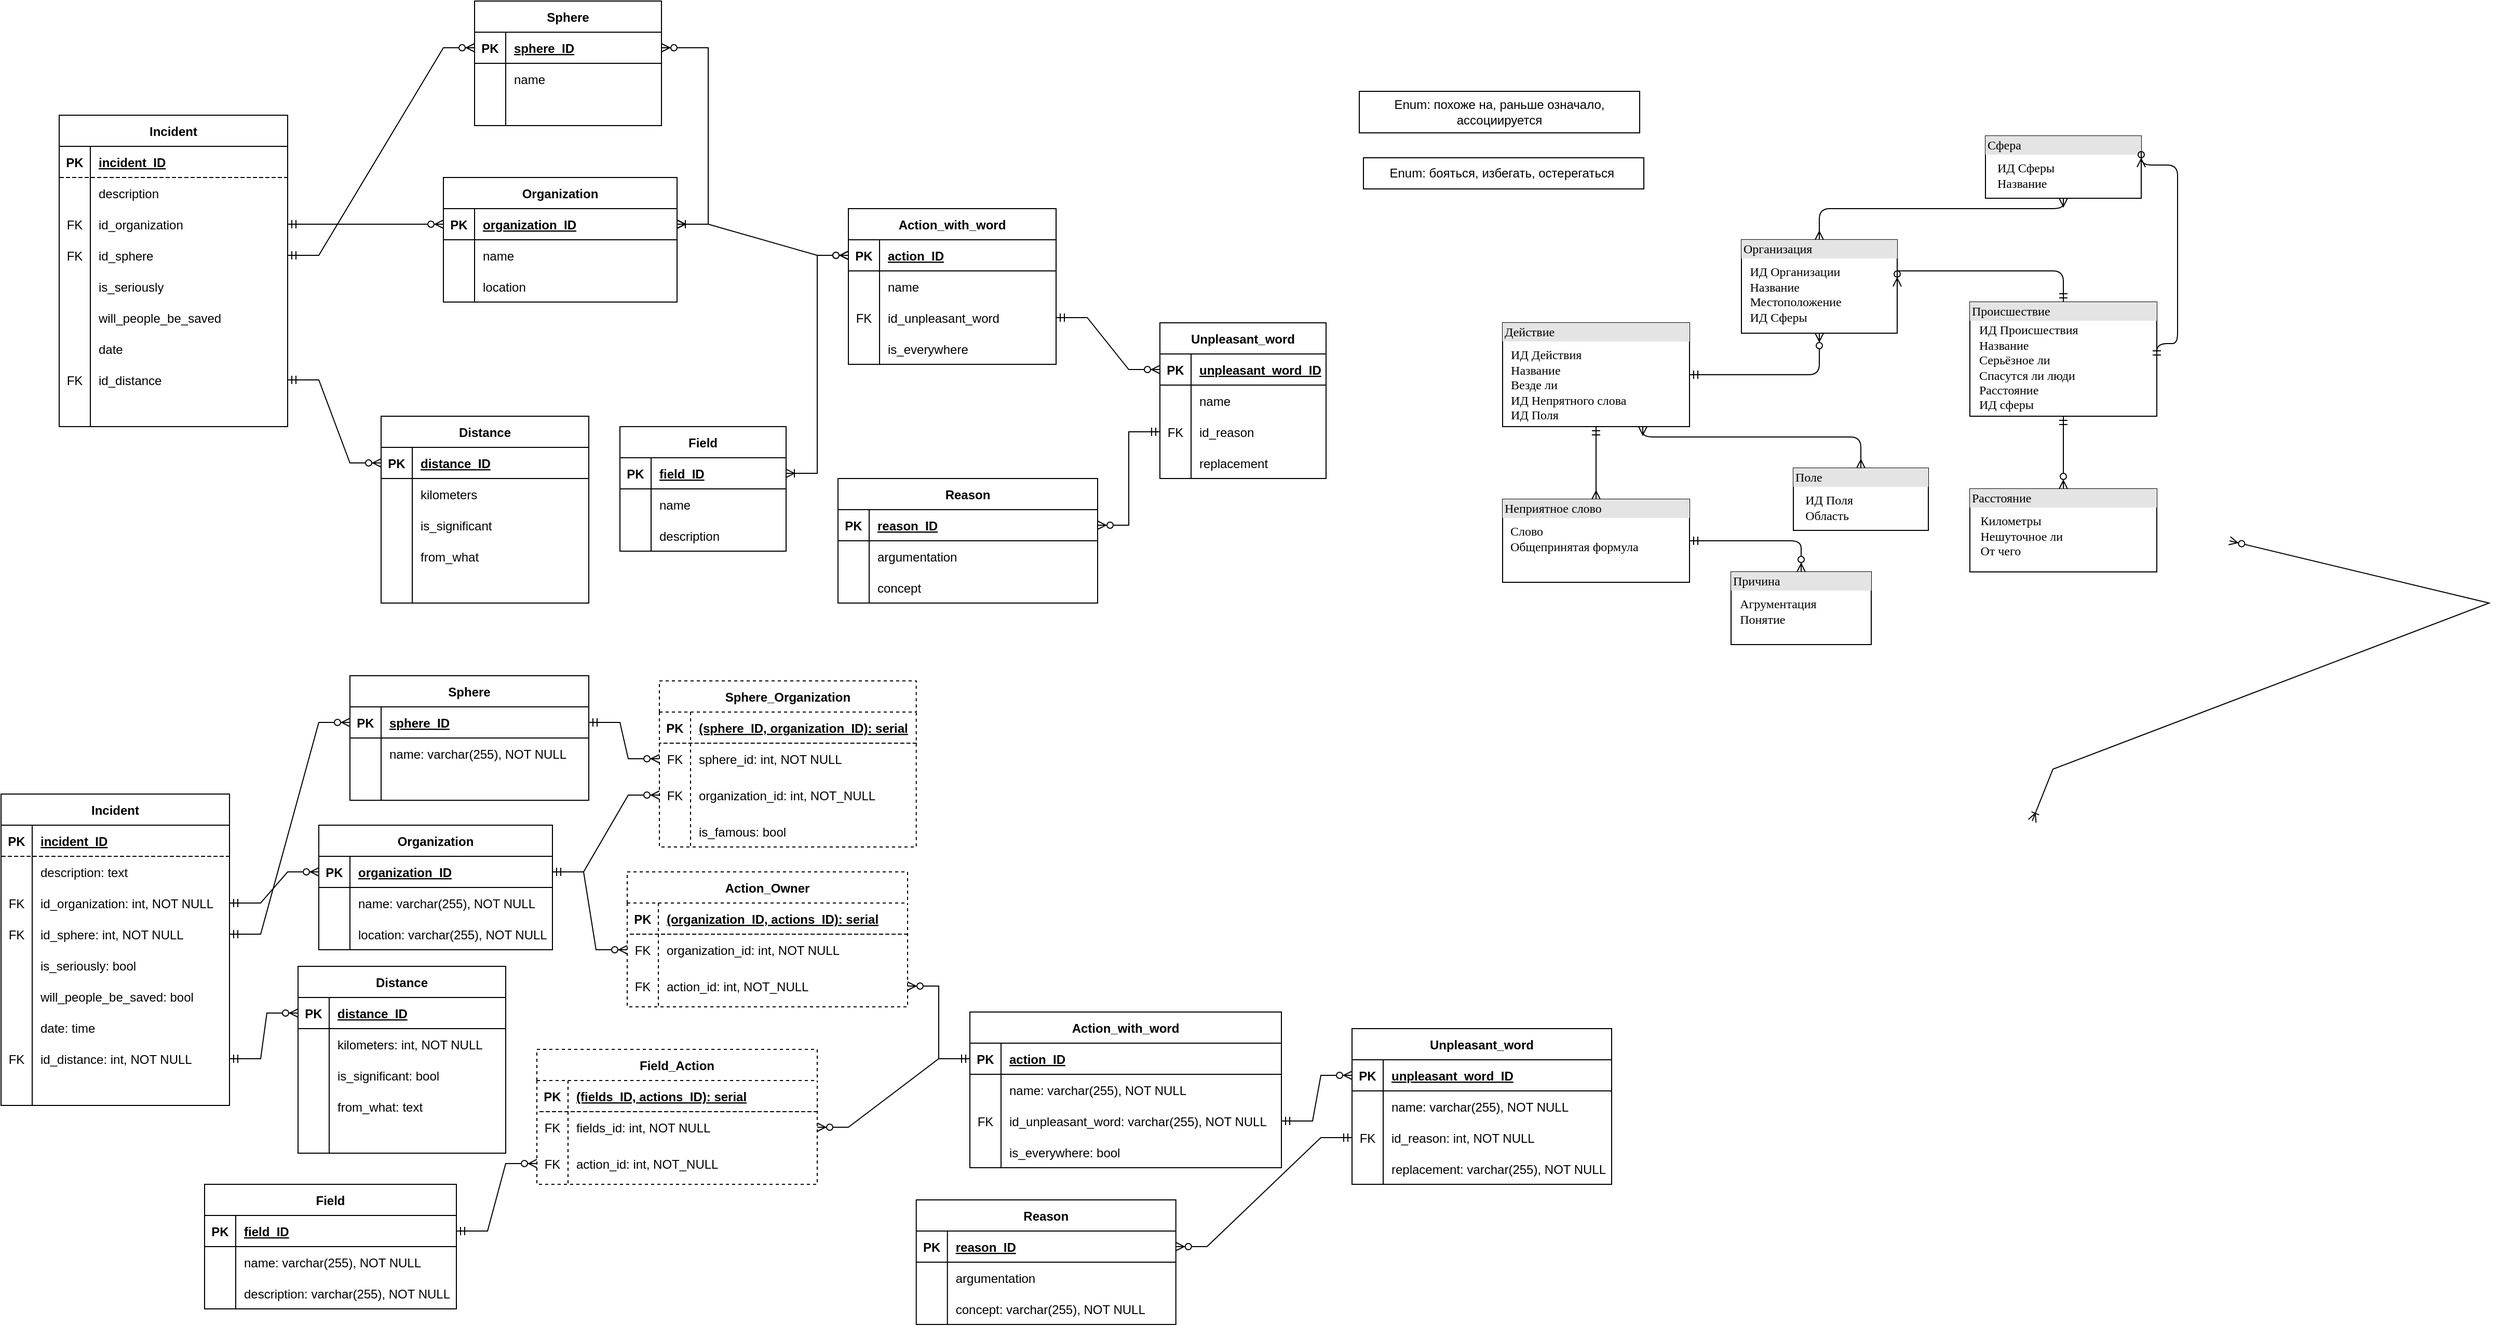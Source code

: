 <mxfile version="23.1.5" type="device">
  <diagram name="Страница — 1" id="92L3Pj4pqW1jyc0tzpaO">
    <mxGraphModel dx="1125" dy="721" grid="0" gridSize="10" guides="1" tooltips="1" connect="1" arrows="1" fold="1" page="0" pageScale="1" pageWidth="827" pageHeight="1169" math="0" shadow="0">
      <root>
        <mxCell id="0" />
        <mxCell id="1" parent="0" />
        <mxCell id="lMKeUJJcHE1PPgZ6XVpP-1" value="&lt;div style=&quot;box-sizing:border-box;width:100%;background:#e4e4e4;padding:2px;&quot;&gt;Неприятное слово&lt;/div&gt;&lt;table style=&quot;width:100%;font-size:1em;&quot; cellpadding=&quot;2&quot; cellspacing=&quot;0&quot;&gt;&lt;tbody&gt;&lt;tr&gt;&lt;td&gt;&lt;/td&gt;&lt;td&gt;&lt;/td&gt;&lt;/tr&gt;&lt;tr&gt;&lt;td&gt;&lt;br&gt;&lt;/td&gt;&lt;td&gt;Слово&lt;br&gt;Общепринятая формула&lt;/td&gt;&lt;/tr&gt;&lt;tr&gt;&lt;td&gt;&lt;/td&gt;&lt;td&gt;&lt;br&gt;&lt;/td&gt;&lt;/tr&gt;&lt;/tbody&gt;&lt;/table&gt;" style="verticalAlign=top;align=left;overflow=fill;html=1;rounded=0;shadow=0;comic=0;labelBackgroundColor=none;strokeWidth=1;fontFamily=Verdana;fontSize=12" parent="1" vertex="1">
          <mxGeometry x="1520" y="480" width="180" height="80" as="geometry" />
        </mxCell>
        <mxCell id="lMKeUJJcHE1PPgZ6XVpP-4" value="&lt;div style=&quot;box-sizing: border-box ; width: 100% ; background: #e4e4e4 ; padding: 2px&quot;&gt;Расстояние&lt;/div&gt;&lt;table style=&quot;width: 100% ; font-size: 1em&quot; cellpadding=&quot;2&quot; cellspacing=&quot;0&quot;&gt;&lt;tbody&gt;&lt;tr&gt;&lt;td&gt;&lt;/td&gt;&lt;td&gt;&lt;/td&gt;&lt;/tr&gt;&lt;tr&gt;&lt;td&gt;&lt;/td&gt;&lt;td&gt;Километры&lt;br&gt;Нешуточное ли&lt;br&gt;От чего&lt;/td&gt;&lt;/tr&gt;&lt;tr&gt;&lt;td&gt;&lt;br&gt;&lt;/td&gt;&lt;td&gt;&lt;br&gt;&lt;/td&gt;&lt;/tr&gt;&lt;/tbody&gt;&lt;/table&gt;" style="verticalAlign=top;align=left;overflow=fill;html=1;rounded=0;shadow=0;comic=0;labelBackgroundColor=none;strokeWidth=1;fontFamily=Verdana;fontSize=12" parent="1" vertex="1">
          <mxGeometry x="1970" y="470" width="180" height="80" as="geometry" />
        </mxCell>
        <mxCell id="lMKeUJJcHE1PPgZ6XVpP-5" value="&lt;div style=&quot;box-sizing: border-box ; width: 100% ; background: #e4e4e4 ; padding: 2px&quot;&gt;Происшествие&lt;/div&gt;&lt;table style=&quot;width: 100% ; font-size: 1em&quot; cellpadding=&quot;2&quot; cellspacing=&quot;0&quot;&gt;&lt;tbody&gt;&lt;tr&gt;&lt;td&gt;&lt;br&gt;&lt;/td&gt;&lt;td&gt;ИД Происшествия&lt;br&gt;Название&lt;br&gt;Серьёзное ли&lt;br&gt;Спасутся ли люди&lt;br&gt;Расстояние&lt;br&gt;ИД сферы&lt;/td&gt;&lt;/tr&gt;&lt;tr&gt;&lt;td&gt;&lt;/td&gt;&lt;td&gt;&lt;br&gt;&lt;/td&gt;&lt;/tr&gt;&lt;tr&gt;&lt;td&gt;&lt;br&gt;&lt;/td&gt;&lt;td&gt;&lt;br&gt;&lt;br&gt;&lt;/td&gt;&lt;/tr&gt;&lt;/tbody&gt;&lt;/table&gt;" style="verticalAlign=top;align=left;overflow=fill;html=1;rounded=0;shadow=0;comic=0;labelBackgroundColor=none;strokeWidth=1;fontFamily=Verdana;fontSize=12" parent="1" vertex="1">
          <mxGeometry x="1970" y="290" width="180" height="110" as="geometry" />
        </mxCell>
        <mxCell id="lMKeUJJcHE1PPgZ6XVpP-8" style="edgeStyle=orthogonalEdgeStyle;rounded=0;orthogonalLoop=1;jettySize=auto;html=1;entryX=1;entryY=0.5;entryDx=0;entryDy=0;strokeColor=none;" parent="1" source="lMKeUJJcHE1PPgZ6XVpP-2" edge="1">
          <mxGeometry relative="1" as="geometry">
            <mxPoint x="1830" y="515.077" as="sourcePoint" />
            <mxPoint x="2220" y="375" as="targetPoint" />
          </mxGeometry>
        </mxCell>
        <mxCell id="lMKeUJJcHE1PPgZ6XVpP-16" value="&lt;div style=&quot;box-sizing:border-box;width:100%;background:#e4e4e4;padding:2px;&quot;&gt;Действие&lt;/div&gt;&lt;table style=&quot;width:100%;font-size:1em;&quot; cellpadding=&quot;2&quot; cellspacing=&quot;0&quot;&gt;&lt;tbody&gt;&lt;tr&gt;&lt;td&gt;&lt;/td&gt;&lt;td&gt;&lt;/td&gt;&lt;/tr&gt;&lt;tr&gt;&lt;td&gt;&lt;br&gt;&lt;/td&gt;&lt;td&gt;ИД Действия&lt;br&gt;Название&lt;br&gt;Везде ли&lt;br&gt;ИД Непрятного слова&lt;br&gt;ИД Поля&lt;br&gt;&lt;br&gt;&lt;/td&gt;&lt;/tr&gt;&lt;tr&gt;&lt;td&gt;&lt;/td&gt;&lt;td&gt;&lt;br&gt;&lt;/td&gt;&lt;/tr&gt;&lt;/tbody&gt;&lt;/table&gt;" style="verticalAlign=top;align=left;overflow=fill;html=1;rounded=0;shadow=0;comic=0;labelBackgroundColor=none;strokeWidth=1;fontFamily=Verdana;fontSize=12" parent="1" vertex="1">
          <mxGeometry x="1520" y="310" width="180" height="100" as="geometry" />
        </mxCell>
        <mxCell id="lMKeUJJcHE1PPgZ6XVpP-17" style="edgeStyle=orthogonalEdgeStyle;rounded=0;orthogonalLoop=1;jettySize=auto;html=1;exitX=0.5;exitY=1;exitDx=0;exitDy=0;" parent="1" source="lMKeUJJcHE1PPgZ6XVpP-5" target="lMKeUJJcHE1PPgZ6XVpP-5" edge="1">
          <mxGeometry relative="1" as="geometry" />
        </mxCell>
        <mxCell id="lMKeUJJcHE1PPgZ6XVpP-18" value="&lt;div style=&quot;box-sizing:border-box;width:100%;background:#e4e4e4;padding:2px;&quot;&gt;Причина&lt;/div&gt;&lt;table style=&quot;width:100%;font-size:1em;&quot; cellpadding=&quot;2&quot; cellspacing=&quot;0&quot;&gt;&lt;tbody&gt;&lt;tr&gt;&lt;td&gt;&lt;/td&gt;&lt;td&gt;&lt;/td&gt;&lt;/tr&gt;&lt;tr&gt;&lt;td&gt;&lt;br&gt;&lt;/td&gt;&lt;td&gt;Агрументация&lt;br&gt;Понятие&lt;/td&gt;&lt;/tr&gt;&lt;/tbody&gt;&lt;/table&gt;" style="verticalAlign=top;align=left;overflow=fill;html=1;rounded=0;shadow=0;comic=0;labelBackgroundColor=none;strokeWidth=1;fontFamily=Verdana;fontSize=12" parent="1" vertex="1">
          <mxGeometry x="1740" y="550" width="135" height="70" as="geometry" />
        </mxCell>
        <mxCell id="lMKeUJJcHE1PPgZ6XVpP-23" value="&lt;div style=&quot;box-sizing: border-box ; width: 100% ; background: #e4e4e4 ; padding: 2px&quot;&gt;Организация&lt;/div&gt;&lt;table style=&quot;width: 100% ; font-size: 1em&quot; cellpadding=&quot;2&quot; cellspacing=&quot;0&quot;&gt;&lt;tbody&gt;&lt;tr&gt;&lt;td&gt;&lt;/td&gt;&lt;td&gt;&lt;/td&gt;&lt;/tr&gt;&lt;tr&gt;&lt;td&gt;&lt;/td&gt;&lt;td&gt;ИД Организации&lt;br&gt;Название&lt;br&gt;Местоположение&lt;br&gt;ИД Сферы&lt;/td&gt;&lt;/tr&gt;&lt;tr&gt;&lt;td&gt;&lt;/td&gt;&lt;td&gt;&lt;br&gt;&lt;/td&gt;&lt;/tr&gt;&lt;/tbody&gt;&lt;/table&gt;" style="verticalAlign=top;align=left;overflow=fill;html=1;rounded=0;shadow=0;comic=0;labelBackgroundColor=none;strokeWidth=1;fontFamily=Verdana;fontSize=12" parent="1" vertex="1">
          <mxGeometry x="1750" y="230" width="150" height="90" as="geometry" />
        </mxCell>
        <mxCell id="lMKeUJJcHE1PPgZ6XVpP-26" value="" style="edgeStyle=orthogonalEdgeStyle;html=1;endArrow=ERmany;startArrow=ERmandOne;labelBackgroundColor=none;fontFamily=Verdana;fontSize=12;align=left;entryX=0.5;entryY=0;startFill=0;endFill=0;entryDx=0;entryDy=0;exitX=0.5;exitY=1;exitDx=0;exitDy=0;" parent="1" source="lMKeUJJcHE1PPgZ6XVpP-16" target="lMKeUJJcHE1PPgZ6XVpP-1" edge="1">
          <mxGeometry width="100" height="100" relative="1" as="geometry">
            <mxPoint x="1720" y="229.5" as="sourcePoint" />
            <mxPoint x="1883" y="209.5" as="targetPoint" />
          </mxGeometry>
        </mxCell>
        <mxCell id="lMKeUJJcHE1PPgZ6XVpP-31" value="&lt;div style=&quot;box-sizing: border-box ; width: 100% ; background: #e4e4e4 ; padding: 2px&quot;&gt;Сфера&lt;/div&gt;&lt;table style=&quot;width: 100% ; font-size: 1em&quot; cellpadding=&quot;2&quot; cellspacing=&quot;0&quot;&gt;&lt;tbody&gt;&lt;tr&gt;&lt;td&gt;&lt;/td&gt;&lt;td&gt;&lt;/td&gt;&lt;/tr&gt;&lt;tr&gt;&lt;td&gt;&lt;/td&gt;&lt;td&gt;ИД Сферы&lt;br&gt;Название&lt;br&gt;&lt;br&gt;&lt;/td&gt;&lt;/tr&gt;&lt;tr&gt;&lt;td&gt;&lt;/td&gt;&lt;td&gt;&lt;br&gt;&lt;/td&gt;&lt;/tr&gt;&lt;/tbody&gt;&lt;/table&gt;" style="verticalAlign=top;align=left;overflow=fill;html=1;rounded=0;shadow=0;comic=0;labelBackgroundColor=none;strokeWidth=1;fontFamily=Verdana;fontSize=12" parent="1" vertex="1">
          <mxGeometry x="1985" y="130" width="150" height="60" as="geometry" />
        </mxCell>
        <mxCell id="lMKeUJJcHE1PPgZ6XVpP-35" style="edgeStyle=orthogonalEdgeStyle;html=1;labelBackgroundColor=none;startArrow=ERmany;endArrow=ERmany;fontFamily=Verdana;fontSize=12;align=left;startFill=0;endFill=0;exitX=0.5;exitY=0;exitDx=0;exitDy=0;entryX=0.5;entryY=1;entryDx=0;entryDy=0;" parent="1" source="lMKeUJJcHE1PPgZ6XVpP-23" target="lMKeUJJcHE1PPgZ6XVpP-31" edge="1">
          <mxGeometry relative="1" as="geometry">
            <mxPoint x="2040" y="420" as="sourcePoint" />
            <mxPoint x="1920" y="350" as="targetPoint" />
            <Array as="points">
              <mxPoint x="1825" y="200" />
              <mxPoint x="2060" y="200" />
            </Array>
          </mxGeometry>
        </mxCell>
        <mxCell id="lMKeUJJcHE1PPgZ6XVpP-37" style="edgeStyle=orthogonalEdgeStyle;html=1;labelBackgroundColor=none;startArrow=ERmandOne;endArrow=ERzeroToMany;fontFamily=Verdana;fontSize=12;align=left;startFill=0;endFill=0;exitX=1;exitY=0.5;exitDx=0;exitDy=0;" parent="1" source="lMKeUJJcHE1PPgZ6XVpP-16" target="lMKeUJJcHE1PPgZ6XVpP-23" edge="1">
          <mxGeometry relative="1" as="geometry">
            <mxPoint x="1740" y="373" as="sourcePoint" />
            <mxPoint x="1800" y="321" as="targetPoint" />
            <Array as="points">
              <mxPoint x="1825" y="360" />
            </Array>
          </mxGeometry>
        </mxCell>
        <mxCell id="lMKeUJJcHE1PPgZ6XVpP-38" value="" style="edgeStyle=orthogonalEdgeStyle;html=1;endArrow=ERzeroToMany;startArrow=ERmandOne;labelBackgroundColor=none;fontFamily=Verdana;fontSize=12;align=left;exitX=1;exitY=0.5;entryX=0.5;entryY=0;startFill=0;endFill=0;entryDx=0;entryDy=0;exitDx=0;exitDy=0;" parent="1" source="lMKeUJJcHE1PPgZ6XVpP-1" target="lMKeUJJcHE1PPgZ6XVpP-18" edge="1">
          <mxGeometry width="100" height="100" relative="1" as="geometry">
            <mxPoint x="1770" y="460" as="sourcePoint" />
            <mxPoint x="1770" y="500" as="targetPoint" />
          </mxGeometry>
        </mxCell>
        <mxCell id="lMKeUJJcHE1PPgZ6XVpP-39" style="edgeStyle=orthogonalEdgeStyle;html=1;labelBackgroundColor=none;startArrow=ERmandOne;endArrow=ERzeroToMany;fontFamily=Verdana;fontSize=12;align=left;startFill=0;endFill=0;exitX=0.5;exitY=0;exitDx=0;exitDy=0;entryX=1;entryY=0.5;entryDx=0;entryDy=0;" parent="1" source="lMKeUJJcHE1PPgZ6XVpP-5" target="lMKeUJJcHE1PPgZ6XVpP-23" edge="1">
          <mxGeometry relative="1" as="geometry">
            <mxPoint x="1810" y="365" as="sourcePoint" />
            <mxPoint x="1935" y="290" as="targetPoint" />
            <Array as="points">
              <mxPoint x="2060" y="260" />
            </Array>
          </mxGeometry>
        </mxCell>
        <mxCell id="lMKeUJJcHE1PPgZ6XVpP-40" style="edgeStyle=orthogonalEdgeStyle;html=1;labelBackgroundColor=none;startArrow=ERmandOne;endArrow=ERzeroToMany;fontFamily=Verdana;fontSize=12;align=left;startFill=0;endFill=0;exitX=0.5;exitY=1;exitDx=0;exitDy=0;entryX=0.5;entryY=0;entryDx=0;entryDy=0;" parent="1" source="lMKeUJJcHE1PPgZ6XVpP-5" target="lMKeUJJcHE1PPgZ6XVpP-4" edge="1">
          <mxGeometry relative="1" as="geometry">
            <mxPoint x="1950" y="480" as="sourcePoint" />
            <mxPoint x="2075" y="405" as="targetPoint" />
            <Array as="points">
              <mxPoint x="2060" y="420" />
              <mxPoint x="2060" y="420" />
            </Array>
          </mxGeometry>
        </mxCell>
        <mxCell id="lMKeUJJcHE1PPgZ6XVpP-41" value="" style="edgeStyle=orthogonalEdgeStyle;html=1;endArrow=ERzeroToMany;startArrow=ERmandOne;labelBackgroundColor=none;fontFamily=Verdana;fontSize=12;align=left;exitX=1;exitY=0.5;startFill=0;endFill=0;exitDx=0;exitDy=0;entryX=1;entryY=0.5;entryDx=0;entryDy=0;" parent="1" source="lMKeUJJcHE1PPgZ6XVpP-5" target="lMKeUJJcHE1PPgZ6XVpP-31" edge="1">
          <mxGeometry width="100" height="100" relative="1" as="geometry">
            <mxPoint x="1620" y="390" as="sourcePoint" />
            <mxPoint x="2140" y="150" as="targetPoint" />
            <Array as="points">
              <mxPoint x="2170" y="330" />
              <mxPoint x="2170" y="158" />
            </Array>
          </mxGeometry>
        </mxCell>
        <mxCell id="lMKeUJJcHE1PPgZ6XVpP-42" style="edgeStyle=orthogonalEdgeStyle;html=1;labelBackgroundColor=none;startArrow=ERmany;endArrow=ERmany;fontFamily=Verdana;fontSize=12;align=left;startFill=0;endFill=0;exitX=0.75;exitY=1;exitDx=0;exitDy=0;entryX=0.5;entryY=0;entryDx=0;entryDy=0;" parent="1" source="lMKeUJJcHE1PPgZ6XVpP-16" target="lMKeUJJcHE1PPgZ6XVpP-2" edge="1">
          <mxGeometry relative="1" as="geometry">
            <mxPoint x="1726" y="430" as="sourcePoint" />
            <mxPoint x="1961" y="385" as="targetPoint" />
            <Array as="points">
              <mxPoint x="1655" y="420" />
              <mxPoint x="1865" y="420" />
            </Array>
          </mxGeometry>
        </mxCell>
        <mxCell id="YsjfZVjSr0B23hDCTc4S-1" value="" style="edgeStyle=orthogonalEdgeStyle;rounded=0;orthogonalLoop=1;jettySize=auto;html=1;entryX=1;entryY=0.5;entryDx=0;entryDy=0;strokeColor=none;" parent="1" target="lMKeUJJcHE1PPgZ6XVpP-2" edge="1">
          <mxGeometry relative="1" as="geometry">
            <mxPoint x="1830" y="515.077" as="sourcePoint" />
            <mxPoint x="2220" y="375" as="targetPoint" />
          </mxGeometry>
        </mxCell>
        <mxCell id="lMKeUJJcHE1PPgZ6XVpP-2" value="&lt;div style=&quot;box-sizing: border-box ; width: 100% ; background: #e4e4e4 ; padding: 2px&quot;&gt;Поле&amp;nbsp;&lt;/div&gt;&lt;table style=&quot;width: 100% ; font-size: 1em&quot; cellpadding=&quot;2&quot; cellspacing=&quot;0&quot;&gt;&lt;tbody&gt;&lt;tr&gt;&lt;td&gt;&lt;/td&gt;&lt;td&gt;&lt;/td&gt;&lt;/tr&gt;&lt;tr&gt;&lt;td&gt;&lt;/td&gt;&lt;td&gt;ИД Поля&lt;br&gt;Область&lt;br&gt;&lt;/td&gt;&lt;/tr&gt;&lt;tr&gt;&lt;td&gt;&lt;/td&gt;&lt;td&gt;&lt;br&gt;&lt;/td&gt;&lt;/tr&gt;&lt;/tbody&gt;&lt;/table&gt;" style="verticalAlign=top;align=left;overflow=fill;html=1;rounded=0;shadow=0;comic=0;labelBackgroundColor=none;strokeWidth=1;fontFamily=Verdana;fontSize=12" parent="1" vertex="1">
          <mxGeometry x="1800" y="450" width="130" height="60" as="geometry" />
        </mxCell>
        <mxCell id="YsjfZVjSr0B23hDCTc4S-101" value="Action_with_word" style="shape=table;startSize=30;container=1;collapsible=1;childLayout=tableLayout;fixedRows=1;rowLines=0;fontStyle=1;align=center;resizeLast=1;" parent="1" vertex="1">
          <mxGeometry x="890" y="200" width="200" height="150" as="geometry" />
        </mxCell>
        <mxCell id="YsjfZVjSr0B23hDCTc4S-102" value="" style="shape=tableRow;horizontal=0;startSize=0;swimlaneHead=0;swimlaneBody=0;fillColor=none;collapsible=0;dropTarget=0;points=[[0,0.5],[1,0.5]];portConstraint=eastwest;top=0;left=0;right=0;bottom=1;" parent="YsjfZVjSr0B23hDCTc4S-101" vertex="1">
          <mxGeometry y="30" width="200" height="30" as="geometry" />
        </mxCell>
        <mxCell id="YsjfZVjSr0B23hDCTc4S-103" value="PK" style="shape=partialRectangle;connectable=0;fillColor=none;top=0;left=0;bottom=0;right=0;fontStyle=1;overflow=hidden;" parent="YsjfZVjSr0B23hDCTc4S-102" vertex="1">
          <mxGeometry width="30" height="30" as="geometry">
            <mxRectangle width="30" height="30" as="alternateBounds" />
          </mxGeometry>
        </mxCell>
        <mxCell id="YsjfZVjSr0B23hDCTc4S-104" value="action_ID" style="shape=partialRectangle;connectable=0;fillColor=none;top=0;left=0;bottom=0;right=0;align=left;spacingLeft=6;fontStyle=5;overflow=hidden;" parent="YsjfZVjSr0B23hDCTc4S-102" vertex="1">
          <mxGeometry x="30" width="170" height="30" as="geometry">
            <mxRectangle width="170" height="30" as="alternateBounds" />
          </mxGeometry>
        </mxCell>
        <mxCell id="YsjfZVjSr0B23hDCTc4S-105" value="" style="shape=tableRow;horizontal=0;startSize=0;swimlaneHead=0;swimlaneBody=0;fillColor=none;collapsible=0;dropTarget=0;points=[[0,0.5],[1,0.5]];portConstraint=eastwest;top=0;left=0;right=0;bottom=0;" parent="YsjfZVjSr0B23hDCTc4S-101" vertex="1">
          <mxGeometry y="60" width="200" height="30" as="geometry" />
        </mxCell>
        <mxCell id="YsjfZVjSr0B23hDCTc4S-106" value="" style="shape=partialRectangle;connectable=0;fillColor=none;top=0;left=0;bottom=0;right=0;editable=1;overflow=hidden;" parent="YsjfZVjSr0B23hDCTc4S-105" vertex="1">
          <mxGeometry width="30" height="30" as="geometry">
            <mxRectangle width="30" height="30" as="alternateBounds" />
          </mxGeometry>
        </mxCell>
        <mxCell id="YsjfZVjSr0B23hDCTc4S-107" value="name" style="shape=partialRectangle;connectable=0;fillColor=none;top=0;left=0;bottom=0;right=0;align=left;spacingLeft=6;overflow=hidden;" parent="YsjfZVjSr0B23hDCTc4S-105" vertex="1">
          <mxGeometry x="30" width="170" height="30" as="geometry">
            <mxRectangle width="170" height="30" as="alternateBounds" />
          </mxGeometry>
        </mxCell>
        <mxCell id="YsjfZVjSr0B23hDCTc4S-221" style="shape=tableRow;horizontal=0;startSize=0;swimlaneHead=0;swimlaneBody=0;fillColor=none;collapsible=0;dropTarget=0;points=[[0,0.5],[1,0.5]];portConstraint=eastwest;top=0;left=0;right=0;bottom=0;" parent="YsjfZVjSr0B23hDCTc4S-101" vertex="1">
          <mxGeometry y="90" width="200" height="30" as="geometry" />
        </mxCell>
        <mxCell id="YsjfZVjSr0B23hDCTc4S-222" value="FK" style="shape=partialRectangle;connectable=0;fillColor=none;top=0;left=0;bottom=0;right=0;editable=1;overflow=hidden;" parent="YsjfZVjSr0B23hDCTc4S-221" vertex="1">
          <mxGeometry width="30" height="30" as="geometry">
            <mxRectangle width="30" height="30" as="alternateBounds" />
          </mxGeometry>
        </mxCell>
        <mxCell id="YsjfZVjSr0B23hDCTc4S-223" value="id_unpleasant_word" style="shape=partialRectangle;connectable=0;fillColor=none;top=0;left=0;bottom=0;right=0;align=left;spacingLeft=6;overflow=hidden;" parent="YsjfZVjSr0B23hDCTc4S-221" vertex="1">
          <mxGeometry x="30" width="170" height="30" as="geometry">
            <mxRectangle width="170" height="30" as="alternateBounds" />
          </mxGeometry>
        </mxCell>
        <mxCell id="YsjfZVjSr0B23hDCTc4S-224" style="shape=tableRow;horizontal=0;startSize=0;swimlaneHead=0;swimlaneBody=0;fillColor=none;collapsible=0;dropTarget=0;points=[[0,0.5],[1,0.5]];portConstraint=eastwest;top=0;left=0;right=0;bottom=0;" parent="YsjfZVjSr0B23hDCTc4S-101" vertex="1">
          <mxGeometry y="120" width="200" height="30" as="geometry" />
        </mxCell>
        <mxCell id="YsjfZVjSr0B23hDCTc4S-225" style="shape=partialRectangle;connectable=0;fillColor=none;top=0;left=0;bottom=0;right=0;editable=1;overflow=hidden;" parent="YsjfZVjSr0B23hDCTc4S-224" vertex="1">
          <mxGeometry width="30" height="30" as="geometry">
            <mxRectangle width="30" height="30" as="alternateBounds" />
          </mxGeometry>
        </mxCell>
        <mxCell id="YsjfZVjSr0B23hDCTc4S-226" value="is_everywhere" style="shape=partialRectangle;connectable=0;fillColor=none;top=0;left=0;bottom=0;right=0;align=left;spacingLeft=6;overflow=hidden;" parent="YsjfZVjSr0B23hDCTc4S-224" vertex="1">
          <mxGeometry x="30" width="170" height="30" as="geometry">
            <mxRectangle width="170" height="30" as="alternateBounds" />
          </mxGeometry>
        </mxCell>
        <mxCell id="YsjfZVjSr0B23hDCTc4S-114" value="Organization" style="shape=table;startSize=30;container=1;collapsible=1;childLayout=tableLayout;fixedRows=1;rowLines=0;fontStyle=1;align=center;resizeLast=1;" parent="1" vertex="1">
          <mxGeometry x="500" y="170" width="225" height="120" as="geometry" />
        </mxCell>
        <mxCell id="YsjfZVjSr0B23hDCTc4S-115" value="" style="shape=tableRow;horizontal=0;startSize=0;swimlaneHead=0;swimlaneBody=0;fillColor=none;collapsible=0;dropTarget=0;points=[[0,0.5],[1,0.5]];portConstraint=eastwest;top=0;left=0;right=0;bottom=1;" parent="YsjfZVjSr0B23hDCTc4S-114" vertex="1">
          <mxGeometry y="30" width="225" height="30" as="geometry" />
        </mxCell>
        <mxCell id="YsjfZVjSr0B23hDCTc4S-116" value="PK" style="shape=partialRectangle;connectable=0;fillColor=none;top=0;left=0;bottom=0;right=0;fontStyle=1;overflow=hidden;" parent="YsjfZVjSr0B23hDCTc4S-115" vertex="1">
          <mxGeometry width="30" height="30" as="geometry">
            <mxRectangle width="30" height="30" as="alternateBounds" />
          </mxGeometry>
        </mxCell>
        <mxCell id="YsjfZVjSr0B23hDCTc4S-117" value="organization_ID" style="shape=partialRectangle;connectable=0;fillColor=none;top=0;left=0;bottom=0;right=0;align=left;spacingLeft=6;fontStyle=5;overflow=hidden;" parent="YsjfZVjSr0B23hDCTc4S-115" vertex="1">
          <mxGeometry x="30" width="195" height="30" as="geometry">
            <mxRectangle width="195" height="30" as="alternateBounds" />
          </mxGeometry>
        </mxCell>
        <mxCell id="YsjfZVjSr0B23hDCTc4S-118" value="" style="shape=tableRow;horizontal=0;startSize=0;swimlaneHead=0;swimlaneBody=0;fillColor=none;collapsible=0;dropTarget=0;points=[[0,0.5],[1,0.5]];portConstraint=eastwest;top=0;left=0;right=0;bottom=0;" parent="YsjfZVjSr0B23hDCTc4S-114" vertex="1">
          <mxGeometry y="60" width="225" height="30" as="geometry" />
        </mxCell>
        <mxCell id="YsjfZVjSr0B23hDCTc4S-119" value="" style="shape=partialRectangle;connectable=0;fillColor=none;top=0;left=0;bottom=0;right=0;editable=1;overflow=hidden;" parent="YsjfZVjSr0B23hDCTc4S-118" vertex="1">
          <mxGeometry width="30" height="30" as="geometry">
            <mxRectangle width="30" height="30" as="alternateBounds" />
          </mxGeometry>
        </mxCell>
        <mxCell id="YsjfZVjSr0B23hDCTc4S-120" value="name" style="shape=partialRectangle;connectable=0;fillColor=none;top=0;left=0;bottom=0;right=0;align=left;spacingLeft=6;overflow=hidden;" parent="YsjfZVjSr0B23hDCTc4S-118" vertex="1">
          <mxGeometry x="30" width="195" height="30" as="geometry">
            <mxRectangle width="195" height="30" as="alternateBounds" />
          </mxGeometry>
        </mxCell>
        <mxCell id="YsjfZVjSr0B23hDCTc4S-130" style="shape=tableRow;horizontal=0;startSize=0;swimlaneHead=0;swimlaneBody=0;fillColor=none;collapsible=0;dropTarget=0;points=[[0,0.5],[1,0.5]];portConstraint=eastwest;top=0;left=0;right=0;bottom=0;" parent="YsjfZVjSr0B23hDCTc4S-114" vertex="1">
          <mxGeometry y="90" width="225" height="30" as="geometry" />
        </mxCell>
        <mxCell id="YsjfZVjSr0B23hDCTc4S-131" value="" style="shape=partialRectangle;connectable=0;fillColor=none;top=0;left=0;bottom=0;right=0;editable=1;overflow=hidden;" parent="YsjfZVjSr0B23hDCTc4S-130" vertex="1">
          <mxGeometry width="30" height="30" as="geometry">
            <mxRectangle width="30" height="30" as="alternateBounds" />
          </mxGeometry>
        </mxCell>
        <mxCell id="YsjfZVjSr0B23hDCTc4S-132" value="location" style="shape=partialRectangle;connectable=0;fillColor=none;top=0;left=0;bottom=0;right=0;align=left;spacingLeft=6;overflow=hidden;" parent="YsjfZVjSr0B23hDCTc4S-130" vertex="1">
          <mxGeometry x="30" width="195" height="30" as="geometry">
            <mxRectangle width="195" height="30" as="alternateBounds" />
          </mxGeometry>
        </mxCell>
        <mxCell id="YsjfZVjSr0B23hDCTc4S-133" value="Sphere" style="shape=table;startSize=30;container=1;collapsible=1;childLayout=tableLayout;fixedRows=1;rowLines=0;fontStyle=1;align=center;resizeLast=1;" parent="1" vertex="1">
          <mxGeometry x="530" width="180" height="120" as="geometry" />
        </mxCell>
        <mxCell id="YsjfZVjSr0B23hDCTc4S-134" value="" style="shape=tableRow;horizontal=0;startSize=0;swimlaneHead=0;swimlaneBody=0;fillColor=none;collapsible=0;dropTarget=0;points=[[0,0.5],[1,0.5]];portConstraint=eastwest;top=0;left=0;right=0;bottom=1;" parent="YsjfZVjSr0B23hDCTc4S-133" vertex="1">
          <mxGeometry y="30" width="180" height="30" as="geometry" />
        </mxCell>
        <mxCell id="YsjfZVjSr0B23hDCTc4S-135" value="PK" style="shape=partialRectangle;connectable=0;fillColor=none;top=0;left=0;bottom=0;right=0;fontStyle=1;overflow=hidden;" parent="YsjfZVjSr0B23hDCTc4S-134" vertex="1">
          <mxGeometry width="30" height="30" as="geometry">
            <mxRectangle width="30" height="30" as="alternateBounds" />
          </mxGeometry>
        </mxCell>
        <mxCell id="YsjfZVjSr0B23hDCTc4S-136" value="sphere_ID" style="shape=partialRectangle;connectable=0;fillColor=none;top=0;left=0;bottom=0;right=0;align=left;spacingLeft=6;fontStyle=5;overflow=hidden;" parent="YsjfZVjSr0B23hDCTc4S-134" vertex="1">
          <mxGeometry x="30" width="150" height="30" as="geometry">
            <mxRectangle width="150" height="30" as="alternateBounds" />
          </mxGeometry>
        </mxCell>
        <mxCell id="YsjfZVjSr0B23hDCTc4S-137" value="" style="shape=tableRow;horizontal=0;startSize=0;swimlaneHead=0;swimlaneBody=0;fillColor=none;collapsible=0;dropTarget=0;points=[[0,0.5],[1,0.5]];portConstraint=eastwest;top=0;left=0;right=0;bottom=0;" parent="YsjfZVjSr0B23hDCTc4S-133" vertex="1">
          <mxGeometry y="60" width="180" height="30" as="geometry" />
        </mxCell>
        <mxCell id="YsjfZVjSr0B23hDCTc4S-138" value="" style="shape=partialRectangle;connectable=0;fillColor=none;top=0;left=0;bottom=0;right=0;editable=1;overflow=hidden;" parent="YsjfZVjSr0B23hDCTc4S-137" vertex="1">
          <mxGeometry width="30" height="30" as="geometry">
            <mxRectangle width="30" height="30" as="alternateBounds" />
          </mxGeometry>
        </mxCell>
        <mxCell id="YsjfZVjSr0B23hDCTc4S-139" value="name" style="shape=partialRectangle;connectable=0;fillColor=none;top=0;left=0;bottom=0;right=0;align=left;spacingLeft=6;overflow=hidden;" parent="YsjfZVjSr0B23hDCTc4S-137" vertex="1">
          <mxGeometry x="30" width="150" height="30" as="geometry">
            <mxRectangle width="150" height="30" as="alternateBounds" />
          </mxGeometry>
        </mxCell>
        <mxCell id="YsjfZVjSr0B23hDCTc4S-146" style="shape=tableRow;horizontal=0;startSize=0;swimlaneHead=0;swimlaneBody=0;fillColor=none;collapsible=0;dropTarget=0;points=[[0,0.5],[1,0.5]];portConstraint=eastwest;top=0;left=0;right=0;bottom=0;" parent="YsjfZVjSr0B23hDCTc4S-133" vertex="1">
          <mxGeometry y="90" width="180" height="30" as="geometry" />
        </mxCell>
        <mxCell id="YsjfZVjSr0B23hDCTc4S-147" value="" style="shape=partialRectangle;connectable=0;fillColor=none;top=0;left=0;bottom=0;right=0;editable=1;overflow=hidden;" parent="YsjfZVjSr0B23hDCTc4S-146" vertex="1">
          <mxGeometry width="30" height="30" as="geometry">
            <mxRectangle width="30" height="30" as="alternateBounds" />
          </mxGeometry>
        </mxCell>
        <mxCell id="YsjfZVjSr0B23hDCTc4S-148" value="" style="shape=partialRectangle;connectable=0;fillColor=none;top=0;left=0;bottom=0;right=0;align=left;spacingLeft=6;overflow=hidden;" parent="YsjfZVjSr0B23hDCTc4S-146" vertex="1">
          <mxGeometry x="30" width="150" height="30" as="geometry">
            <mxRectangle width="150" height="30" as="alternateBounds" />
          </mxGeometry>
        </mxCell>
        <mxCell id="YsjfZVjSr0B23hDCTc4S-155" value="Incident" style="shape=table;startSize=30;container=1;collapsible=1;childLayout=tableLayout;fixedRows=1;rowLines=0;fontStyle=1;align=center;resizeLast=1;" parent="1" vertex="1">
          <mxGeometry x="130" y="110" width="220" height="300" as="geometry" />
        </mxCell>
        <mxCell id="YsjfZVjSr0B23hDCTc4S-156" value="" style="shape=tableRow;horizontal=0;startSize=0;swimlaneHead=0;swimlaneBody=0;fillColor=none;collapsible=0;dropTarget=0;points=[[0,0.5],[1,0.5]];portConstraint=eastwest;top=0;left=0;right=0;bottom=1;dashed=1;" parent="YsjfZVjSr0B23hDCTc4S-155" vertex="1">
          <mxGeometry y="30" width="220" height="30" as="geometry" />
        </mxCell>
        <mxCell id="YsjfZVjSr0B23hDCTc4S-157" value="PK" style="shape=partialRectangle;connectable=0;fillColor=none;top=0;left=0;bottom=0;right=0;fontStyle=1;overflow=hidden;dashed=1;" parent="YsjfZVjSr0B23hDCTc4S-156" vertex="1">
          <mxGeometry width="30" height="30" as="geometry">
            <mxRectangle width="30" height="30" as="alternateBounds" />
          </mxGeometry>
        </mxCell>
        <mxCell id="YsjfZVjSr0B23hDCTc4S-158" value="incident_ID" style="shape=partialRectangle;connectable=0;fillColor=none;top=0;left=0;bottom=0;right=0;align=left;spacingLeft=6;fontStyle=5;overflow=hidden;dashed=1;" parent="YsjfZVjSr0B23hDCTc4S-156" vertex="1">
          <mxGeometry x="30" width="190" height="30" as="geometry">
            <mxRectangle width="190" height="30" as="alternateBounds" />
          </mxGeometry>
        </mxCell>
        <mxCell id="YsjfZVjSr0B23hDCTc4S-159" value="" style="shape=tableRow;horizontal=0;startSize=0;swimlaneHead=0;swimlaneBody=0;fillColor=none;collapsible=0;dropTarget=0;points=[[0,0.5],[1,0.5]];portConstraint=eastwest;top=0;left=0;right=0;bottom=0;dashed=1;" parent="YsjfZVjSr0B23hDCTc4S-155" vertex="1">
          <mxGeometry y="60" width="220" height="30" as="geometry" />
        </mxCell>
        <mxCell id="YsjfZVjSr0B23hDCTc4S-160" value="" style="shape=partialRectangle;connectable=0;fillColor=none;top=0;left=0;bottom=0;right=0;editable=1;overflow=hidden;dashed=1;" parent="YsjfZVjSr0B23hDCTc4S-159" vertex="1">
          <mxGeometry width="30" height="30" as="geometry">
            <mxRectangle width="30" height="30" as="alternateBounds" />
          </mxGeometry>
        </mxCell>
        <mxCell id="YsjfZVjSr0B23hDCTc4S-161" value="description" style="shape=partialRectangle;connectable=0;fillColor=none;top=0;left=0;bottom=0;right=0;align=left;spacingLeft=6;overflow=hidden;dashed=1;" parent="YsjfZVjSr0B23hDCTc4S-159" vertex="1">
          <mxGeometry x="30" width="190" height="30" as="geometry">
            <mxRectangle width="190" height="30" as="alternateBounds" />
          </mxGeometry>
        </mxCell>
        <mxCell id="YsjfZVjSr0B23hDCTc4S-227" value="" style="shape=tableRow;horizontal=0;startSize=0;swimlaneHead=0;swimlaneBody=0;fillColor=none;collapsible=0;dropTarget=0;points=[[0,0.5],[1,0.5]];portConstraint=eastwest;top=0;left=0;right=0;bottom=0;dashed=1;" parent="YsjfZVjSr0B23hDCTc4S-155" vertex="1">
          <mxGeometry y="90" width="220" height="30" as="geometry" />
        </mxCell>
        <mxCell id="YsjfZVjSr0B23hDCTc4S-228" value="FK" style="shape=partialRectangle;connectable=0;fillColor=none;top=0;left=0;bottom=0;right=0;editable=1;overflow=hidden;dashed=1;" parent="YsjfZVjSr0B23hDCTc4S-227" vertex="1">
          <mxGeometry width="30" height="30" as="geometry">
            <mxRectangle width="30" height="30" as="alternateBounds" />
          </mxGeometry>
        </mxCell>
        <mxCell id="YsjfZVjSr0B23hDCTc4S-229" value="id_organization" style="shape=partialRectangle;connectable=0;fillColor=none;top=0;left=0;bottom=0;right=0;align=left;spacingLeft=6;overflow=hidden;dashed=1;" parent="YsjfZVjSr0B23hDCTc4S-227" vertex="1">
          <mxGeometry x="30" width="190" height="30" as="geometry">
            <mxRectangle width="190" height="30" as="alternateBounds" />
          </mxGeometry>
        </mxCell>
        <mxCell id="YsjfZVjSr0B23hDCTc4S-162" value="" style="shape=tableRow;horizontal=0;startSize=0;swimlaneHead=0;swimlaneBody=0;fillColor=none;collapsible=0;dropTarget=0;points=[[0,0.5],[1,0.5]];portConstraint=eastwest;top=0;left=0;right=0;bottom=0;dashed=1;" parent="YsjfZVjSr0B23hDCTc4S-155" vertex="1">
          <mxGeometry y="120" width="220" height="30" as="geometry" />
        </mxCell>
        <mxCell id="YsjfZVjSr0B23hDCTc4S-163" value="FK" style="shape=partialRectangle;connectable=0;fillColor=none;top=0;left=0;bottom=0;right=0;editable=1;overflow=hidden;dashed=1;" parent="YsjfZVjSr0B23hDCTc4S-162" vertex="1">
          <mxGeometry width="30" height="30" as="geometry">
            <mxRectangle width="30" height="30" as="alternateBounds" />
          </mxGeometry>
        </mxCell>
        <mxCell id="YsjfZVjSr0B23hDCTc4S-164" value="id_sphere" style="shape=partialRectangle;connectable=0;fillColor=none;top=0;left=0;bottom=0;right=0;align=left;spacingLeft=6;overflow=hidden;dashed=1;" parent="YsjfZVjSr0B23hDCTc4S-162" vertex="1">
          <mxGeometry x="30" width="190" height="30" as="geometry">
            <mxRectangle width="190" height="30" as="alternateBounds" />
          </mxGeometry>
        </mxCell>
        <mxCell id="YsjfZVjSr0B23hDCTc4S-203" value="" style="shape=tableRow;horizontal=0;startSize=0;swimlaneHead=0;swimlaneBody=0;fillColor=none;collapsible=0;dropTarget=0;points=[[0,0.5],[1,0.5]];portConstraint=eastwest;top=0;left=0;right=0;bottom=0;dashed=1;" parent="YsjfZVjSr0B23hDCTc4S-155" vertex="1">
          <mxGeometry y="150" width="220" height="30" as="geometry" />
        </mxCell>
        <mxCell id="YsjfZVjSr0B23hDCTc4S-204" value="" style="shape=partialRectangle;connectable=0;fillColor=none;top=0;left=0;bottom=0;right=0;editable=1;overflow=hidden;dashed=1;" parent="YsjfZVjSr0B23hDCTc4S-203" vertex="1">
          <mxGeometry width="30" height="30" as="geometry">
            <mxRectangle width="30" height="30" as="alternateBounds" />
          </mxGeometry>
        </mxCell>
        <mxCell id="YsjfZVjSr0B23hDCTc4S-205" value="is_seriously" style="shape=partialRectangle;connectable=0;fillColor=none;top=0;left=0;bottom=0;right=0;align=left;spacingLeft=6;overflow=hidden;dashed=1;" parent="YsjfZVjSr0B23hDCTc4S-203" vertex="1">
          <mxGeometry x="30" width="190" height="30" as="geometry">
            <mxRectangle width="190" height="30" as="alternateBounds" />
          </mxGeometry>
        </mxCell>
        <mxCell id="YsjfZVjSr0B23hDCTc4S-165" value="" style="shape=tableRow;horizontal=0;startSize=0;swimlaneHead=0;swimlaneBody=0;fillColor=none;collapsible=0;dropTarget=0;points=[[0,0.5],[1,0.5]];portConstraint=eastwest;top=0;left=0;right=0;bottom=0;dashed=1;" parent="YsjfZVjSr0B23hDCTc4S-155" vertex="1">
          <mxGeometry y="180" width="220" height="30" as="geometry" />
        </mxCell>
        <mxCell id="YsjfZVjSr0B23hDCTc4S-166" value="" style="shape=partialRectangle;connectable=0;fillColor=none;top=0;left=0;bottom=0;right=0;editable=1;overflow=hidden;dashed=1;" parent="YsjfZVjSr0B23hDCTc4S-165" vertex="1">
          <mxGeometry width="30" height="30" as="geometry">
            <mxRectangle width="30" height="30" as="alternateBounds" />
          </mxGeometry>
        </mxCell>
        <mxCell id="YsjfZVjSr0B23hDCTc4S-167" value="will_people_be_saved" style="shape=partialRectangle;connectable=0;fillColor=none;top=0;left=0;bottom=0;right=0;align=left;spacingLeft=6;overflow=hidden;dashed=1;" parent="YsjfZVjSr0B23hDCTc4S-165" vertex="1">
          <mxGeometry x="30" width="190" height="30" as="geometry">
            <mxRectangle width="190" height="30" as="alternateBounds" />
          </mxGeometry>
        </mxCell>
        <mxCell id="cVDGj-vQbVkq0cM01BvG-1" value="" style="shape=tableRow;horizontal=0;startSize=0;swimlaneHead=0;swimlaneBody=0;fillColor=none;collapsible=0;dropTarget=0;points=[[0,0.5],[1,0.5]];portConstraint=eastwest;top=0;left=0;right=0;bottom=0;dashed=1;" vertex="1" parent="YsjfZVjSr0B23hDCTc4S-155">
          <mxGeometry y="210" width="220" height="30" as="geometry" />
        </mxCell>
        <mxCell id="cVDGj-vQbVkq0cM01BvG-2" value="" style="shape=partialRectangle;connectable=0;fillColor=none;top=0;left=0;bottom=0;right=0;editable=1;overflow=hidden;dashed=1;" vertex="1" parent="cVDGj-vQbVkq0cM01BvG-1">
          <mxGeometry width="30" height="30" as="geometry">
            <mxRectangle width="30" height="30" as="alternateBounds" />
          </mxGeometry>
        </mxCell>
        <mxCell id="cVDGj-vQbVkq0cM01BvG-3" value="date" style="shape=partialRectangle;connectable=0;fillColor=none;top=0;left=0;bottom=0;right=0;align=left;spacingLeft=6;overflow=hidden;dashed=1;" vertex="1" parent="cVDGj-vQbVkq0cM01BvG-1">
          <mxGeometry x="30" width="190" height="30" as="geometry">
            <mxRectangle width="190" height="30" as="alternateBounds" />
          </mxGeometry>
        </mxCell>
        <mxCell id="YsjfZVjSr0B23hDCTc4S-210" value="" style="shape=tableRow;horizontal=0;startSize=0;swimlaneHead=0;swimlaneBody=0;fillColor=none;collapsible=0;dropTarget=0;points=[[0,0.5],[1,0.5]];portConstraint=eastwest;top=0;left=0;right=0;bottom=0;dashed=1;" parent="YsjfZVjSr0B23hDCTc4S-155" vertex="1">
          <mxGeometry y="240" width="220" height="30" as="geometry" />
        </mxCell>
        <mxCell id="YsjfZVjSr0B23hDCTc4S-211" value="FK" style="shape=partialRectangle;connectable=0;fillColor=none;top=0;left=0;bottom=0;right=0;editable=1;overflow=hidden;dashed=1;" parent="YsjfZVjSr0B23hDCTc4S-210" vertex="1">
          <mxGeometry width="30" height="30" as="geometry">
            <mxRectangle width="30" height="30" as="alternateBounds" />
          </mxGeometry>
        </mxCell>
        <mxCell id="YsjfZVjSr0B23hDCTc4S-212" value="id_distance" style="shape=partialRectangle;connectable=0;fillColor=none;top=0;left=0;bottom=0;right=0;align=left;spacingLeft=6;overflow=hidden;dashed=1;" parent="YsjfZVjSr0B23hDCTc4S-210" vertex="1">
          <mxGeometry x="30" width="190" height="30" as="geometry">
            <mxRectangle width="190" height="30" as="alternateBounds" />
          </mxGeometry>
        </mxCell>
        <mxCell id="YsjfZVjSr0B23hDCTc4S-213" value="" style="shape=tableRow;horizontal=0;startSize=0;swimlaneHead=0;swimlaneBody=0;fillColor=none;collapsible=0;dropTarget=0;points=[[0,0.5],[1,0.5]];portConstraint=eastwest;top=0;left=0;right=0;bottom=0;dashed=1;" parent="YsjfZVjSr0B23hDCTc4S-155" vertex="1">
          <mxGeometry y="270" width="220" height="30" as="geometry" />
        </mxCell>
        <mxCell id="YsjfZVjSr0B23hDCTc4S-214" value="" style="shape=partialRectangle;connectable=0;fillColor=none;top=0;left=0;bottom=0;right=0;editable=1;overflow=hidden;dashed=1;" parent="YsjfZVjSr0B23hDCTc4S-213" vertex="1">
          <mxGeometry width="30" height="30" as="geometry">
            <mxRectangle width="30" height="30" as="alternateBounds" />
          </mxGeometry>
        </mxCell>
        <mxCell id="YsjfZVjSr0B23hDCTc4S-215" value="" style="shape=partialRectangle;connectable=0;fillColor=none;top=0;left=0;bottom=0;right=0;align=left;spacingLeft=6;overflow=hidden;dashed=1;" parent="YsjfZVjSr0B23hDCTc4S-213" vertex="1">
          <mxGeometry x="30" width="190" height="30" as="geometry">
            <mxRectangle width="190" height="30" as="alternateBounds" />
          </mxGeometry>
        </mxCell>
        <mxCell id="YsjfZVjSr0B23hDCTc4S-169" value="" style="edgeStyle=entityRelationEdgeStyle;fontSize=12;html=1;endArrow=ERoneToMany;startArrow=ERzeroToMany;rounded=0;exitX=1;exitY=0.5;exitDx=0;exitDy=0;" parent="1" source="YsjfZVjSr0B23hDCTc4S-134" target="YsjfZVjSr0B23hDCTc4S-115" edge="1">
          <mxGeometry width="100" height="100" relative="1" as="geometry">
            <mxPoint x="880" y="370" as="sourcePoint" />
            <mxPoint x="980" y="270" as="targetPoint" />
          </mxGeometry>
        </mxCell>
        <mxCell id="YsjfZVjSr0B23hDCTc4S-170" value="Distance" style="shape=table;startSize=30;container=1;collapsible=1;childLayout=tableLayout;fixedRows=1;rowLines=0;fontStyle=1;align=center;resizeLast=1;" parent="1" vertex="1">
          <mxGeometry x="440" y="400" width="200" height="180" as="geometry" />
        </mxCell>
        <mxCell id="YsjfZVjSr0B23hDCTc4S-171" value="" style="shape=tableRow;horizontal=0;startSize=0;swimlaneHead=0;swimlaneBody=0;fillColor=none;collapsible=0;dropTarget=0;points=[[0,0.5],[1,0.5]];portConstraint=eastwest;top=0;left=0;right=0;bottom=1;" parent="YsjfZVjSr0B23hDCTc4S-170" vertex="1">
          <mxGeometry y="30" width="200" height="30" as="geometry" />
        </mxCell>
        <mxCell id="YsjfZVjSr0B23hDCTc4S-172" value="PK" style="shape=partialRectangle;connectable=0;fillColor=none;top=0;left=0;bottom=0;right=0;fontStyle=1;overflow=hidden;" parent="YsjfZVjSr0B23hDCTc4S-171" vertex="1">
          <mxGeometry width="30" height="30" as="geometry">
            <mxRectangle width="30" height="30" as="alternateBounds" />
          </mxGeometry>
        </mxCell>
        <mxCell id="YsjfZVjSr0B23hDCTc4S-173" value="distance_ID" style="shape=partialRectangle;connectable=0;fillColor=none;top=0;left=0;bottom=0;right=0;align=left;spacingLeft=6;fontStyle=5;overflow=hidden;" parent="YsjfZVjSr0B23hDCTc4S-171" vertex="1">
          <mxGeometry x="30" width="170" height="30" as="geometry">
            <mxRectangle width="170" height="30" as="alternateBounds" />
          </mxGeometry>
        </mxCell>
        <mxCell id="YsjfZVjSr0B23hDCTc4S-174" value="" style="shape=tableRow;horizontal=0;startSize=0;swimlaneHead=0;swimlaneBody=0;fillColor=none;collapsible=0;dropTarget=0;points=[[0,0.5],[1,0.5]];portConstraint=eastwest;top=0;left=0;right=0;bottom=0;" parent="YsjfZVjSr0B23hDCTc4S-170" vertex="1">
          <mxGeometry y="60" width="200" height="30" as="geometry" />
        </mxCell>
        <mxCell id="YsjfZVjSr0B23hDCTc4S-175" value="" style="shape=partialRectangle;connectable=0;fillColor=none;top=0;left=0;bottom=0;right=0;editable=1;overflow=hidden;" parent="YsjfZVjSr0B23hDCTc4S-174" vertex="1">
          <mxGeometry width="30" height="30" as="geometry">
            <mxRectangle width="30" height="30" as="alternateBounds" />
          </mxGeometry>
        </mxCell>
        <mxCell id="YsjfZVjSr0B23hDCTc4S-176" value="kilometers" style="shape=partialRectangle;connectable=0;fillColor=none;top=0;left=0;bottom=0;right=0;align=left;spacingLeft=6;overflow=hidden;" parent="YsjfZVjSr0B23hDCTc4S-174" vertex="1">
          <mxGeometry x="30" width="170" height="30" as="geometry">
            <mxRectangle width="170" height="30" as="alternateBounds" />
          </mxGeometry>
        </mxCell>
        <mxCell id="YsjfZVjSr0B23hDCTc4S-177" value="" style="shape=tableRow;horizontal=0;startSize=0;swimlaneHead=0;swimlaneBody=0;fillColor=none;collapsible=0;dropTarget=0;points=[[0,0.5],[1,0.5]];portConstraint=eastwest;top=0;left=0;right=0;bottom=0;" parent="YsjfZVjSr0B23hDCTc4S-170" vertex="1">
          <mxGeometry y="90" width="200" height="30" as="geometry" />
        </mxCell>
        <mxCell id="YsjfZVjSr0B23hDCTc4S-178" value="" style="shape=partialRectangle;connectable=0;fillColor=none;top=0;left=0;bottom=0;right=0;editable=1;overflow=hidden;" parent="YsjfZVjSr0B23hDCTc4S-177" vertex="1">
          <mxGeometry width="30" height="30" as="geometry">
            <mxRectangle width="30" height="30" as="alternateBounds" />
          </mxGeometry>
        </mxCell>
        <mxCell id="YsjfZVjSr0B23hDCTc4S-179" value="is_significant" style="shape=partialRectangle;connectable=0;fillColor=none;top=0;left=0;bottom=0;right=0;align=left;spacingLeft=6;overflow=hidden;" parent="YsjfZVjSr0B23hDCTc4S-177" vertex="1">
          <mxGeometry x="30" width="170" height="30" as="geometry">
            <mxRectangle width="170" height="30" as="alternateBounds" />
          </mxGeometry>
        </mxCell>
        <mxCell id="YsjfZVjSr0B23hDCTc4S-216" value="" style="shape=tableRow;horizontal=0;startSize=0;swimlaneHead=0;swimlaneBody=0;fillColor=none;collapsible=0;dropTarget=0;points=[[0,0.5],[1,0.5]];portConstraint=eastwest;top=0;left=0;right=0;bottom=0;" parent="YsjfZVjSr0B23hDCTc4S-170" vertex="1">
          <mxGeometry y="120" width="200" height="30" as="geometry" />
        </mxCell>
        <mxCell id="YsjfZVjSr0B23hDCTc4S-217" value="" style="shape=partialRectangle;connectable=0;fillColor=none;top=0;left=0;bottom=0;right=0;editable=1;overflow=hidden;" parent="YsjfZVjSr0B23hDCTc4S-216" vertex="1">
          <mxGeometry width="30" height="30" as="geometry">
            <mxRectangle width="30" height="30" as="alternateBounds" />
          </mxGeometry>
        </mxCell>
        <mxCell id="YsjfZVjSr0B23hDCTc4S-218" value="from_what" style="shape=partialRectangle;connectable=0;fillColor=none;top=0;left=0;bottom=0;right=0;align=left;spacingLeft=6;overflow=hidden;" parent="YsjfZVjSr0B23hDCTc4S-216" vertex="1">
          <mxGeometry x="30" width="170" height="30" as="geometry">
            <mxRectangle width="170" height="30" as="alternateBounds" />
          </mxGeometry>
        </mxCell>
        <mxCell id="YsjfZVjSr0B23hDCTc4S-180" value="" style="shape=tableRow;horizontal=0;startSize=0;swimlaneHead=0;swimlaneBody=0;fillColor=none;collapsible=0;dropTarget=0;points=[[0,0.5],[1,0.5]];portConstraint=eastwest;top=0;left=0;right=0;bottom=0;" parent="YsjfZVjSr0B23hDCTc4S-170" vertex="1">
          <mxGeometry y="150" width="200" height="30" as="geometry" />
        </mxCell>
        <mxCell id="YsjfZVjSr0B23hDCTc4S-181" value="" style="shape=partialRectangle;connectable=0;fillColor=none;top=0;left=0;bottom=0;right=0;editable=1;overflow=hidden;" parent="YsjfZVjSr0B23hDCTc4S-180" vertex="1">
          <mxGeometry width="30" height="30" as="geometry">
            <mxRectangle width="30" height="30" as="alternateBounds" />
          </mxGeometry>
        </mxCell>
        <mxCell id="YsjfZVjSr0B23hDCTc4S-182" value="" style="shape=partialRectangle;connectable=0;fillColor=none;top=0;left=0;bottom=0;right=0;align=left;spacingLeft=6;overflow=hidden;" parent="YsjfZVjSr0B23hDCTc4S-180" vertex="1">
          <mxGeometry x="30" width="170" height="30" as="geometry">
            <mxRectangle width="170" height="30" as="alternateBounds" />
          </mxGeometry>
        </mxCell>
        <mxCell id="YsjfZVjSr0B23hDCTc4S-183" value="" style="edgeStyle=entityRelationEdgeStyle;fontSize=12;html=1;endArrow=ERzeroToMany;startArrow=ERmandOne;rounded=0;exitX=1;exitY=0.5;exitDx=0;exitDy=0;entryX=0;entryY=0.5;entryDx=0;entryDy=0;" parent="1" source="YsjfZVjSr0B23hDCTc4S-210" target="YsjfZVjSr0B23hDCTc4S-171" edge="1">
          <mxGeometry width="100" height="100" relative="1" as="geometry">
            <mxPoint x="1100" y="500" as="sourcePoint" />
            <mxPoint x="1235" y="390" as="targetPoint" />
          </mxGeometry>
        </mxCell>
        <mxCell id="YsjfZVjSr0B23hDCTc4S-185" value="Reason" style="shape=table;startSize=30;container=1;collapsible=1;childLayout=tableLayout;fixedRows=1;rowLines=0;fontStyle=1;align=center;resizeLast=1;" parent="1" vertex="1">
          <mxGeometry x="880" y="460" width="250" height="120" as="geometry" />
        </mxCell>
        <mxCell id="YsjfZVjSr0B23hDCTc4S-186" value="" style="shape=tableRow;horizontal=0;startSize=0;swimlaneHead=0;swimlaneBody=0;fillColor=none;collapsible=0;dropTarget=0;points=[[0,0.5],[1,0.5]];portConstraint=eastwest;top=0;left=0;right=0;bottom=1;" parent="YsjfZVjSr0B23hDCTc4S-185" vertex="1">
          <mxGeometry y="30" width="250" height="30" as="geometry" />
        </mxCell>
        <mxCell id="YsjfZVjSr0B23hDCTc4S-187" value="PK" style="shape=partialRectangle;connectable=0;fillColor=none;top=0;left=0;bottom=0;right=0;fontStyle=1;overflow=hidden;" parent="YsjfZVjSr0B23hDCTc4S-186" vertex="1">
          <mxGeometry width="30" height="30" as="geometry">
            <mxRectangle width="30" height="30" as="alternateBounds" />
          </mxGeometry>
        </mxCell>
        <mxCell id="YsjfZVjSr0B23hDCTc4S-188" value="reason_ID" style="shape=partialRectangle;connectable=0;fillColor=none;top=0;left=0;bottom=0;right=0;align=left;spacingLeft=6;fontStyle=5;overflow=hidden;" parent="YsjfZVjSr0B23hDCTc4S-186" vertex="1">
          <mxGeometry x="30" width="220" height="30" as="geometry">
            <mxRectangle width="220" height="30" as="alternateBounds" />
          </mxGeometry>
        </mxCell>
        <mxCell id="YsjfZVjSr0B23hDCTc4S-189" value="" style="shape=tableRow;horizontal=0;startSize=0;swimlaneHead=0;swimlaneBody=0;fillColor=none;collapsible=0;dropTarget=0;points=[[0,0.5],[1,0.5]];portConstraint=eastwest;top=0;left=0;right=0;bottom=0;" parent="YsjfZVjSr0B23hDCTc4S-185" vertex="1">
          <mxGeometry y="60" width="250" height="30" as="geometry" />
        </mxCell>
        <mxCell id="YsjfZVjSr0B23hDCTc4S-190" value="" style="shape=partialRectangle;connectable=0;fillColor=none;top=0;left=0;bottom=0;right=0;editable=1;overflow=hidden;" parent="YsjfZVjSr0B23hDCTc4S-189" vertex="1">
          <mxGeometry width="30" height="30" as="geometry">
            <mxRectangle width="30" height="30" as="alternateBounds" />
          </mxGeometry>
        </mxCell>
        <mxCell id="YsjfZVjSr0B23hDCTc4S-191" value="argumentation" style="shape=partialRectangle;connectable=0;fillColor=none;top=0;left=0;bottom=0;right=0;align=left;spacingLeft=6;overflow=hidden;" parent="YsjfZVjSr0B23hDCTc4S-189" vertex="1">
          <mxGeometry x="30" width="220" height="30" as="geometry">
            <mxRectangle width="220" height="30" as="alternateBounds" />
          </mxGeometry>
        </mxCell>
        <mxCell id="YsjfZVjSr0B23hDCTc4S-192" value="" style="shape=tableRow;horizontal=0;startSize=0;swimlaneHead=0;swimlaneBody=0;fillColor=none;collapsible=0;dropTarget=0;points=[[0,0.5],[1,0.5]];portConstraint=eastwest;top=0;left=0;right=0;bottom=0;" parent="YsjfZVjSr0B23hDCTc4S-185" vertex="1">
          <mxGeometry y="90" width="250" height="30" as="geometry" />
        </mxCell>
        <mxCell id="YsjfZVjSr0B23hDCTc4S-193" value="" style="shape=partialRectangle;connectable=0;fillColor=none;top=0;left=0;bottom=0;right=0;editable=1;overflow=hidden;" parent="YsjfZVjSr0B23hDCTc4S-192" vertex="1">
          <mxGeometry width="30" height="30" as="geometry">
            <mxRectangle width="30" height="30" as="alternateBounds" />
          </mxGeometry>
        </mxCell>
        <mxCell id="YsjfZVjSr0B23hDCTc4S-194" value="concept" style="shape=partialRectangle;connectable=0;fillColor=none;top=0;left=0;bottom=0;right=0;align=left;spacingLeft=6;overflow=hidden;" parent="YsjfZVjSr0B23hDCTc4S-192" vertex="1">
          <mxGeometry x="30" width="220" height="30" as="geometry">
            <mxRectangle width="220" height="30" as="alternateBounds" />
          </mxGeometry>
        </mxCell>
        <mxCell id="YsjfZVjSr0B23hDCTc4S-199" value="" style="fontSize=12;html=1;endArrow=ERoneToMany;startArrow=ERzeroToMany;rounded=0;" parent="1" edge="1">
          <mxGeometry width="100" height="100" relative="1" as="geometry">
            <mxPoint x="2220" y="520" as="sourcePoint" />
            <mxPoint x="2030" y="790" as="targetPoint" />
            <Array as="points">
              <mxPoint x="2470" y="580" />
              <mxPoint x="2050" y="740" />
            </Array>
          </mxGeometry>
        </mxCell>
        <mxCell id="YsjfZVjSr0B23hDCTc4S-209" value="" style="edgeStyle=entityRelationEdgeStyle;fontSize=12;html=1;endArrow=ERzeroToMany;startArrow=ERmandOne;rounded=0;exitX=1;exitY=0.5;exitDx=0;exitDy=0;entryX=0;entryY=0.5;entryDx=0;entryDy=0;" parent="1" source="YsjfZVjSr0B23hDCTc4S-162" target="YsjfZVjSr0B23hDCTc4S-134" edge="1">
          <mxGeometry width="100" height="100" relative="1" as="geometry">
            <mxPoint x="1090" y="222.5" as="sourcePoint" />
            <mxPoint x="630" y="35" as="targetPoint" />
          </mxGeometry>
        </mxCell>
        <mxCell id="YsjfZVjSr0B23hDCTc4S-230" value="" style="edgeStyle=entityRelationEdgeStyle;fontSize=12;html=1;endArrow=ERzeroToMany;startArrow=ERmandOne;rounded=0;exitX=1;exitY=0.5;exitDx=0;exitDy=0;entryX=0;entryY=0.5;entryDx=0;entryDy=0;" parent="1" source="YsjfZVjSr0B23hDCTc4S-227" target="YsjfZVjSr0B23hDCTc4S-115" edge="1">
          <mxGeometry width="100" height="100" relative="1" as="geometry">
            <mxPoint x="770" y="425" as="sourcePoint" />
            <mxPoint x="340" y="300" as="targetPoint" />
            <Array as="points">
              <mxPoint x="700" y="370" />
              <mxPoint x="350" y="340" />
              <mxPoint x="360" y="320" />
            </Array>
          </mxGeometry>
        </mxCell>
        <mxCell id="YsjfZVjSr0B23hDCTc4S-233" value="" style="edgeStyle=entityRelationEdgeStyle;fontSize=12;html=1;endArrow=ERoneToMany;startArrow=ERzeroToMany;rounded=0;exitX=0;exitY=0.5;exitDx=0;exitDy=0;entryX=1;entryY=0.5;entryDx=0;entryDy=0;" parent="1" source="YsjfZVjSr0B23hDCTc4S-102" target="YsjfZVjSr0B23hDCTc4S-115" edge="1">
          <mxGeometry width="100" height="100" relative="1" as="geometry">
            <mxPoint x="770" y="260" as="sourcePoint" />
            <mxPoint x="930" y="240" as="targetPoint" />
          </mxGeometry>
        </mxCell>
        <mxCell id="YsjfZVjSr0B23hDCTc4S-234" value="" style="edgeStyle=entityRelationEdgeStyle;fontSize=12;html=1;endArrow=ERoneToMany;startArrow=ERzeroToMany;rounded=0;exitX=0;exitY=0.5;exitDx=0;exitDy=0;entryX=1;entryY=0.5;entryDx=0;entryDy=0;" parent="1" source="YsjfZVjSr0B23hDCTc4S-102" target="YsjfZVjSr0B23hDCTc4S-236" edge="1">
          <mxGeometry width="100" height="100" relative="1" as="geometry">
            <mxPoint x="1170" y="160" as="sourcePoint" />
            <mxPoint x="995" y="130" as="targetPoint" />
          </mxGeometry>
        </mxCell>
        <mxCell id="YsjfZVjSr0B23hDCTc4S-235" value="Field" style="shape=table;startSize=30;container=1;collapsible=1;childLayout=tableLayout;fixedRows=1;rowLines=0;fontStyle=1;align=center;resizeLast=1;" parent="1" vertex="1">
          <mxGeometry x="670" y="410" width="160" height="120" as="geometry" />
        </mxCell>
        <mxCell id="YsjfZVjSr0B23hDCTc4S-236" value="" style="shape=tableRow;horizontal=0;startSize=0;swimlaneHead=0;swimlaneBody=0;fillColor=none;collapsible=0;dropTarget=0;points=[[0,0.5],[1,0.5]];portConstraint=eastwest;top=0;left=0;right=0;bottom=1;" parent="YsjfZVjSr0B23hDCTc4S-235" vertex="1">
          <mxGeometry y="30" width="160" height="30" as="geometry" />
        </mxCell>
        <mxCell id="YsjfZVjSr0B23hDCTc4S-237" value="PK" style="shape=partialRectangle;connectable=0;fillColor=none;top=0;left=0;bottom=0;right=0;fontStyle=1;overflow=hidden;" parent="YsjfZVjSr0B23hDCTc4S-236" vertex="1">
          <mxGeometry width="30" height="30" as="geometry">
            <mxRectangle width="30" height="30" as="alternateBounds" />
          </mxGeometry>
        </mxCell>
        <mxCell id="YsjfZVjSr0B23hDCTc4S-238" value="field_ID" style="shape=partialRectangle;connectable=0;fillColor=none;top=0;left=0;bottom=0;right=0;align=left;spacingLeft=6;fontStyle=5;overflow=hidden;" parent="YsjfZVjSr0B23hDCTc4S-236" vertex="1">
          <mxGeometry x="30" width="130" height="30" as="geometry">
            <mxRectangle width="130" height="30" as="alternateBounds" />
          </mxGeometry>
        </mxCell>
        <mxCell id="YsjfZVjSr0B23hDCTc4S-239" value="" style="shape=tableRow;horizontal=0;startSize=0;swimlaneHead=0;swimlaneBody=0;fillColor=none;collapsible=0;dropTarget=0;points=[[0,0.5],[1,0.5]];portConstraint=eastwest;top=0;left=0;right=0;bottom=0;" parent="YsjfZVjSr0B23hDCTc4S-235" vertex="1">
          <mxGeometry y="60" width="160" height="30" as="geometry" />
        </mxCell>
        <mxCell id="YsjfZVjSr0B23hDCTc4S-240" value="" style="shape=partialRectangle;connectable=0;fillColor=none;top=0;left=0;bottom=0;right=0;editable=1;overflow=hidden;" parent="YsjfZVjSr0B23hDCTc4S-239" vertex="1">
          <mxGeometry width="30" height="30" as="geometry">
            <mxRectangle width="30" height="30" as="alternateBounds" />
          </mxGeometry>
        </mxCell>
        <mxCell id="YsjfZVjSr0B23hDCTc4S-241" value="name" style="shape=partialRectangle;connectable=0;fillColor=none;top=0;left=0;bottom=0;right=0;align=left;spacingLeft=6;overflow=hidden;" parent="YsjfZVjSr0B23hDCTc4S-239" vertex="1">
          <mxGeometry x="30" width="130" height="30" as="geometry">
            <mxRectangle width="130" height="30" as="alternateBounds" />
          </mxGeometry>
        </mxCell>
        <mxCell id="YsjfZVjSr0B23hDCTc4S-245" value="" style="shape=tableRow;horizontal=0;startSize=0;swimlaneHead=0;swimlaneBody=0;fillColor=none;collapsible=0;dropTarget=0;points=[[0,0.5],[1,0.5]];portConstraint=eastwest;top=0;left=0;right=0;bottom=0;" parent="YsjfZVjSr0B23hDCTc4S-235" vertex="1">
          <mxGeometry y="90" width="160" height="30" as="geometry" />
        </mxCell>
        <mxCell id="YsjfZVjSr0B23hDCTc4S-246" value="" style="shape=partialRectangle;connectable=0;fillColor=none;top=0;left=0;bottom=0;right=0;editable=1;overflow=hidden;" parent="YsjfZVjSr0B23hDCTc4S-245" vertex="1">
          <mxGeometry width="30" height="30" as="geometry">
            <mxRectangle width="30" height="30" as="alternateBounds" />
          </mxGeometry>
        </mxCell>
        <mxCell id="YsjfZVjSr0B23hDCTc4S-247" value="description" style="shape=partialRectangle;connectable=0;fillColor=none;top=0;left=0;bottom=0;right=0;align=left;spacingLeft=6;overflow=hidden;" parent="YsjfZVjSr0B23hDCTc4S-245" vertex="1">
          <mxGeometry x="30" width="130" height="30" as="geometry">
            <mxRectangle width="130" height="30" as="alternateBounds" />
          </mxGeometry>
        </mxCell>
        <mxCell id="YsjfZVjSr0B23hDCTc4S-248" value="Unpleasant_word" style="shape=table;startSize=30;container=1;collapsible=1;childLayout=tableLayout;fixedRows=1;rowLines=0;fontStyle=1;align=center;resizeLast=1;" parent="1" vertex="1">
          <mxGeometry x="1190" y="310" width="160" height="150" as="geometry" />
        </mxCell>
        <mxCell id="YsjfZVjSr0B23hDCTc4S-249" value="" style="shape=tableRow;horizontal=0;startSize=0;swimlaneHead=0;swimlaneBody=0;fillColor=none;collapsible=0;dropTarget=0;points=[[0,0.5],[1,0.5]];portConstraint=eastwest;top=0;left=0;right=0;bottom=1;" parent="YsjfZVjSr0B23hDCTc4S-248" vertex="1">
          <mxGeometry y="30" width="160" height="30" as="geometry" />
        </mxCell>
        <mxCell id="YsjfZVjSr0B23hDCTc4S-250" value="PK" style="shape=partialRectangle;connectable=0;fillColor=none;top=0;left=0;bottom=0;right=0;fontStyle=1;overflow=hidden;" parent="YsjfZVjSr0B23hDCTc4S-249" vertex="1">
          <mxGeometry width="30" height="30" as="geometry">
            <mxRectangle width="30" height="30" as="alternateBounds" />
          </mxGeometry>
        </mxCell>
        <mxCell id="YsjfZVjSr0B23hDCTc4S-251" value="unpleasant_word_ID" style="shape=partialRectangle;connectable=0;fillColor=none;top=0;left=0;bottom=0;right=0;align=left;spacingLeft=6;fontStyle=5;overflow=hidden;" parent="YsjfZVjSr0B23hDCTc4S-249" vertex="1">
          <mxGeometry x="30" width="130" height="30" as="geometry">
            <mxRectangle width="130" height="30" as="alternateBounds" />
          </mxGeometry>
        </mxCell>
        <mxCell id="YsjfZVjSr0B23hDCTc4S-252" value="" style="shape=tableRow;horizontal=0;startSize=0;swimlaneHead=0;swimlaneBody=0;fillColor=none;collapsible=0;dropTarget=0;points=[[0,0.5],[1,0.5]];portConstraint=eastwest;top=0;left=0;right=0;bottom=0;" parent="YsjfZVjSr0B23hDCTc4S-248" vertex="1">
          <mxGeometry y="60" width="160" height="30" as="geometry" />
        </mxCell>
        <mxCell id="YsjfZVjSr0B23hDCTc4S-253" value="" style="shape=partialRectangle;connectable=0;fillColor=none;top=0;left=0;bottom=0;right=0;editable=1;overflow=hidden;" parent="YsjfZVjSr0B23hDCTc4S-252" vertex="1">
          <mxGeometry width="30" height="30" as="geometry">
            <mxRectangle width="30" height="30" as="alternateBounds" />
          </mxGeometry>
        </mxCell>
        <mxCell id="YsjfZVjSr0B23hDCTc4S-254" value="name" style="shape=partialRectangle;connectable=0;fillColor=none;top=0;left=0;bottom=0;right=0;align=left;spacingLeft=6;overflow=hidden;" parent="YsjfZVjSr0B23hDCTc4S-252" vertex="1">
          <mxGeometry x="30" width="130" height="30" as="geometry">
            <mxRectangle width="130" height="30" as="alternateBounds" />
          </mxGeometry>
        </mxCell>
        <mxCell id="YsjfZVjSr0B23hDCTc4S-255" value="" style="shape=tableRow;horizontal=0;startSize=0;swimlaneHead=0;swimlaneBody=0;fillColor=none;collapsible=0;dropTarget=0;points=[[0,0.5],[1,0.5]];portConstraint=eastwest;top=0;left=0;right=0;bottom=0;" parent="YsjfZVjSr0B23hDCTc4S-248" vertex="1">
          <mxGeometry y="90" width="160" height="30" as="geometry" />
        </mxCell>
        <mxCell id="YsjfZVjSr0B23hDCTc4S-256" value="FK" style="shape=partialRectangle;connectable=0;fillColor=none;top=0;left=0;bottom=0;right=0;editable=1;overflow=hidden;" parent="YsjfZVjSr0B23hDCTc4S-255" vertex="1">
          <mxGeometry width="30" height="30" as="geometry">
            <mxRectangle width="30" height="30" as="alternateBounds" />
          </mxGeometry>
        </mxCell>
        <mxCell id="YsjfZVjSr0B23hDCTc4S-257" value="id_reason" style="shape=partialRectangle;connectable=0;fillColor=none;top=0;left=0;bottom=0;right=0;align=left;spacingLeft=6;overflow=hidden;" parent="YsjfZVjSr0B23hDCTc4S-255" vertex="1">
          <mxGeometry x="30" width="130" height="30" as="geometry">
            <mxRectangle width="130" height="30" as="alternateBounds" />
          </mxGeometry>
        </mxCell>
        <mxCell id="YsjfZVjSr0B23hDCTc4S-261" value="" style="shape=tableRow;horizontal=0;startSize=0;swimlaneHead=0;swimlaneBody=0;fillColor=none;collapsible=0;dropTarget=0;points=[[0,0.5],[1,0.5]];portConstraint=eastwest;top=0;left=0;right=0;bottom=0;" parent="YsjfZVjSr0B23hDCTc4S-248" vertex="1">
          <mxGeometry y="120" width="160" height="30" as="geometry" />
        </mxCell>
        <mxCell id="YsjfZVjSr0B23hDCTc4S-262" value="" style="shape=partialRectangle;connectable=0;fillColor=none;top=0;left=0;bottom=0;right=0;editable=1;overflow=hidden;" parent="YsjfZVjSr0B23hDCTc4S-261" vertex="1">
          <mxGeometry width="30" height="30" as="geometry">
            <mxRectangle width="30" height="30" as="alternateBounds" />
          </mxGeometry>
        </mxCell>
        <mxCell id="YsjfZVjSr0B23hDCTc4S-263" value="replacement" style="shape=partialRectangle;connectable=0;fillColor=none;top=0;left=0;bottom=0;right=0;align=left;spacingLeft=6;overflow=hidden;" parent="YsjfZVjSr0B23hDCTc4S-261" vertex="1">
          <mxGeometry x="30" width="130" height="30" as="geometry">
            <mxRectangle width="130" height="30" as="alternateBounds" />
          </mxGeometry>
        </mxCell>
        <mxCell id="YsjfZVjSr0B23hDCTc4S-258" value="" style="edgeStyle=entityRelationEdgeStyle;fontSize=12;html=1;endArrow=ERzeroToMany;startArrow=ERmandOne;rounded=0;exitX=1;exitY=0.5;exitDx=0;exitDy=0;entryX=0;entryY=0.5;entryDx=0;entryDy=0;" parent="1" source="YsjfZVjSr0B23hDCTc4S-221" target="YsjfZVjSr0B23hDCTc4S-249" edge="1">
          <mxGeometry width="100" height="100" relative="1" as="geometry">
            <mxPoint x="1070" y="290" as="sourcePoint" />
            <mxPoint x="1160" y="400" as="targetPoint" />
          </mxGeometry>
        </mxCell>
        <mxCell id="YsjfZVjSr0B23hDCTc4S-264" value="" style="edgeStyle=entityRelationEdgeStyle;fontSize=12;html=1;endArrow=ERzeroToMany;startArrow=ERmandOne;rounded=0;exitX=0;exitY=0.5;exitDx=0;exitDy=0;entryX=1;entryY=0.5;entryDx=0;entryDy=0;" parent="1" source="YsjfZVjSr0B23hDCTc4S-255" target="YsjfZVjSr0B23hDCTc4S-186" edge="1">
          <mxGeometry width="100" height="100" relative="1" as="geometry">
            <mxPoint x="1160" y="457.5" as="sourcePoint" />
            <mxPoint x="1250" y="482.5" as="targetPoint" />
          </mxGeometry>
        </mxCell>
        <mxCell id="YsjfZVjSr0B23hDCTc4S-271" value="Enum: похоже на, раньше означало, ассоциируется" style="rounded=0;whiteSpace=wrap;html=1;" parent="1" vertex="1">
          <mxGeometry x="1382" y="87" width="270" height="40" as="geometry" />
        </mxCell>
        <mxCell id="YsjfZVjSr0B23hDCTc4S-385" value="Action_with_word" style="shape=table;startSize=30;container=1;collapsible=1;childLayout=tableLayout;fixedRows=1;rowLines=0;fontStyle=1;align=center;resizeLast=1;" parent="1" vertex="1">
          <mxGeometry x="1007" y="974" width="300" height="150" as="geometry" />
        </mxCell>
        <mxCell id="YsjfZVjSr0B23hDCTc4S-386" value="" style="shape=tableRow;horizontal=0;startSize=0;swimlaneHead=0;swimlaneBody=0;fillColor=none;collapsible=0;dropTarget=0;points=[[0,0.5],[1,0.5]];portConstraint=eastwest;top=0;left=0;right=0;bottom=1;" parent="YsjfZVjSr0B23hDCTc4S-385" vertex="1">
          <mxGeometry y="30" width="300" height="30" as="geometry" />
        </mxCell>
        <mxCell id="YsjfZVjSr0B23hDCTc4S-387" value="PK" style="shape=partialRectangle;connectable=0;fillColor=none;top=0;left=0;bottom=0;right=0;fontStyle=1;overflow=hidden;" parent="YsjfZVjSr0B23hDCTc4S-386" vertex="1">
          <mxGeometry width="30" height="30" as="geometry">
            <mxRectangle width="30" height="30" as="alternateBounds" />
          </mxGeometry>
        </mxCell>
        <mxCell id="YsjfZVjSr0B23hDCTc4S-388" value="action_ID" style="shape=partialRectangle;connectable=0;fillColor=none;top=0;left=0;bottom=0;right=0;align=left;spacingLeft=6;fontStyle=5;overflow=hidden;" parent="YsjfZVjSr0B23hDCTc4S-386" vertex="1">
          <mxGeometry x="30" width="270" height="30" as="geometry">
            <mxRectangle width="270" height="30" as="alternateBounds" />
          </mxGeometry>
        </mxCell>
        <mxCell id="YsjfZVjSr0B23hDCTc4S-389" value="" style="shape=tableRow;horizontal=0;startSize=0;swimlaneHead=0;swimlaneBody=0;fillColor=none;collapsible=0;dropTarget=0;points=[[0,0.5],[1,0.5]];portConstraint=eastwest;top=0;left=0;right=0;bottom=0;" parent="YsjfZVjSr0B23hDCTc4S-385" vertex="1">
          <mxGeometry y="60" width="300" height="30" as="geometry" />
        </mxCell>
        <mxCell id="YsjfZVjSr0B23hDCTc4S-390" value="" style="shape=partialRectangle;connectable=0;fillColor=none;top=0;left=0;bottom=0;right=0;editable=1;overflow=hidden;" parent="YsjfZVjSr0B23hDCTc4S-389" vertex="1">
          <mxGeometry width="30" height="30" as="geometry">
            <mxRectangle width="30" height="30" as="alternateBounds" />
          </mxGeometry>
        </mxCell>
        <mxCell id="YsjfZVjSr0B23hDCTc4S-391" value="name: varchar(255), NOT NULL" style="shape=partialRectangle;connectable=0;fillColor=none;top=0;left=0;bottom=0;right=0;align=left;spacingLeft=6;overflow=hidden;" parent="YsjfZVjSr0B23hDCTc4S-389" vertex="1">
          <mxGeometry x="30" width="270" height="30" as="geometry">
            <mxRectangle width="270" height="30" as="alternateBounds" />
          </mxGeometry>
        </mxCell>
        <mxCell id="YsjfZVjSr0B23hDCTc4S-392" style="shape=tableRow;horizontal=0;startSize=0;swimlaneHead=0;swimlaneBody=0;fillColor=none;collapsible=0;dropTarget=0;points=[[0,0.5],[1,0.5]];portConstraint=eastwest;top=0;left=0;right=0;bottom=0;" parent="YsjfZVjSr0B23hDCTc4S-385" vertex="1">
          <mxGeometry y="90" width="300" height="30" as="geometry" />
        </mxCell>
        <mxCell id="YsjfZVjSr0B23hDCTc4S-393" value="FK" style="shape=partialRectangle;connectable=0;fillColor=none;top=0;left=0;bottom=0;right=0;editable=1;overflow=hidden;" parent="YsjfZVjSr0B23hDCTc4S-392" vertex="1">
          <mxGeometry width="30" height="30" as="geometry">
            <mxRectangle width="30" height="30" as="alternateBounds" />
          </mxGeometry>
        </mxCell>
        <mxCell id="YsjfZVjSr0B23hDCTc4S-394" value="id_unpleasant_word: varchar(255), NOT NULL" style="shape=partialRectangle;connectable=0;fillColor=none;top=0;left=0;bottom=0;right=0;align=left;spacingLeft=6;overflow=hidden;" parent="YsjfZVjSr0B23hDCTc4S-392" vertex="1">
          <mxGeometry x="30" width="270" height="30" as="geometry">
            <mxRectangle width="270" height="30" as="alternateBounds" />
          </mxGeometry>
        </mxCell>
        <mxCell id="YsjfZVjSr0B23hDCTc4S-395" style="shape=tableRow;horizontal=0;startSize=0;swimlaneHead=0;swimlaneBody=0;fillColor=none;collapsible=0;dropTarget=0;points=[[0,0.5],[1,0.5]];portConstraint=eastwest;top=0;left=0;right=0;bottom=0;" parent="YsjfZVjSr0B23hDCTc4S-385" vertex="1">
          <mxGeometry y="120" width="300" height="30" as="geometry" />
        </mxCell>
        <mxCell id="YsjfZVjSr0B23hDCTc4S-396" style="shape=partialRectangle;connectable=0;fillColor=none;top=0;left=0;bottom=0;right=0;editable=1;overflow=hidden;" parent="YsjfZVjSr0B23hDCTc4S-395" vertex="1">
          <mxGeometry width="30" height="30" as="geometry">
            <mxRectangle width="30" height="30" as="alternateBounds" />
          </mxGeometry>
        </mxCell>
        <mxCell id="YsjfZVjSr0B23hDCTc4S-397" value="is_everywhere: bool" style="shape=partialRectangle;connectable=0;fillColor=none;top=0;left=0;bottom=0;right=0;align=left;spacingLeft=6;overflow=hidden;" parent="YsjfZVjSr0B23hDCTc4S-395" vertex="1">
          <mxGeometry x="30" width="270" height="30" as="geometry">
            <mxRectangle width="270" height="30" as="alternateBounds" />
          </mxGeometry>
        </mxCell>
        <mxCell id="YsjfZVjSr0B23hDCTc4S-398" value="Organization" style="shape=table;startSize=30;container=1;collapsible=1;childLayout=tableLayout;fixedRows=1;rowLines=0;fontStyle=1;align=center;resizeLast=1;" parent="1" vertex="1">
          <mxGeometry x="380" y="794" width="225" height="120" as="geometry" />
        </mxCell>
        <mxCell id="YsjfZVjSr0B23hDCTc4S-399" value="" style="shape=tableRow;horizontal=0;startSize=0;swimlaneHead=0;swimlaneBody=0;fillColor=none;collapsible=0;dropTarget=0;points=[[0,0.5],[1,0.5]];portConstraint=eastwest;top=0;left=0;right=0;bottom=1;" parent="YsjfZVjSr0B23hDCTc4S-398" vertex="1">
          <mxGeometry y="30" width="225" height="30" as="geometry" />
        </mxCell>
        <mxCell id="YsjfZVjSr0B23hDCTc4S-400" value="PK" style="shape=partialRectangle;connectable=0;fillColor=none;top=0;left=0;bottom=0;right=0;fontStyle=1;overflow=hidden;" parent="YsjfZVjSr0B23hDCTc4S-399" vertex="1">
          <mxGeometry width="30" height="30" as="geometry">
            <mxRectangle width="30" height="30" as="alternateBounds" />
          </mxGeometry>
        </mxCell>
        <mxCell id="YsjfZVjSr0B23hDCTc4S-401" value="organization_ID" style="shape=partialRectangle;connectable=0;fillColor=none;top=0;left=0;bottom=0;right=0;align=left;spacingLeft=6;fontStyle=5;overflow=hidden;" parent="YsjfZVjSr0B23hDCTc4S-399" vertex="1">
          <mxGeometry x="30" width="195" height="30" as="geometry">
            <mxRectangle width="195" height="30" as="alternateBounds" />
          </mxGeometry>
        </mxCell>
        <mxCell id="YsjfZVjSr0B23hDCTc4S-402" value="" style="shape=tableRow;horizontal=0;startSize=0;swimlaneHead=0;swimlaneBody=0;fillColor=none;collapsible=0;dropTarget=0;points=[[0,0.5],[1,0.5]];portConstraint=eastwest;top=0;left=0;right=0;bottom=0;" parent="YsjfZVjSr0B23hDCTc4S-398" vertex="1">
          <mxGeometry y="60" width="225" height="30" as="geometry" />
        </mxCell>
        <mxCell id="YsjfZVjSr0B23hDCTc4S-403" value="" style="shape=partialRectangle;connectable=0;fillColor=none;top=0;left=0;bottom=0;right=0;editable=1;overflow=hidden;" parent="YsjfZVjSr0B23hDCTc4S-402" vertex="1">
          <mxGeometry width="30" height="30" as="geometry">
            <mxRectangle width="30" height="30" as="alternateBounds" />
          </mxGeometry>
        </mxCell>
        <mxCell id="YsjfZVjSr0B23hDCTc4S-404" value="name: varchar(255), NOT NULL" style="shape=partialRectangle;connectable=0;fillColor=none;top=0;left=0;bottom=0;right=0;align=left;spacingLeft=6;overflow=hidden;" parent="YsjfZVjSr0B23hDCTc4S-402" vertex="1">
          <mxGeometry x="30" width="195" height="30" as="geometry">
            <mxRectangle width="195" height="30" as="alternateBounds" />
          </mxGeometry>
        </mxCell>
        <mxCell id="YsjfZVjSr0B23hDCTc4S-411" style="shape=tableRow;horizontal=0;startSize=0;swimlaneHead=0;swimlaneBody=0;fillColor=none;collapsible=0;dropTarget=0;points=[[0,0.5],[1,0.5]];portConstraint=eastwest;top=0;left=0;right=0;bottom=0;" parent="YsjfZVjSr0B23hDCTc4S-398" vertex="1">
          <mxGeometry y="90" width="225" height="30" as="geometry" />
        </mxCell>
        <mxCell id="YsjfZVjSr0B23hDCTc4S-412" value="" style="shape=partialRectangle;connectable=0;fillColor=none;top=0;left=0;bottom=0;right=0;editable=1;overflow=hidden;" parent="YsjfZVjSr0B23hDCTc4S-411" vertex="1">
          <mxGeometry width="30" height="30" as="geometry">
            <mxRectangle width="30" height="30" as="alternateBounds" />
          </mxGeometry>
        </mxCell>
        <mxCell id="YsjfZVjSr0B23hDCTc4S-413" value="location: varchar(255), NOT NULL" style="shape=partialRectangle;connectable=0;fillColor=none;top=0;left=0;bottom=0;right=0;align=left;spacingLeft=6;overflow=hidden;" parent="YsjfZVjSr0B23hDCTc4S-411" vertex="1">
          <mxGeometry x="30" width="195" height="30" as="geometry">
            <mxRectangle width="195" height="30" as="alternateBounds" />
          </mxGeometry>
        </mxCell>
        <mxCell id="YsjfZVjSr0B23hDCTc4S-414" value="Sphere" style="shape=table;startSize=30;container=1;collapsible=1;childLayout=tableLayout;fixedRows=1;rowLines=0;fontStyle=1;align=center;resizeLast=1;" parent="1" vertex="1">
          <mxGeometry x="410" y="650" width="230" height="120" as="geometry" />
        </mxCell>
        <mxCell id="YsjfZVjSr0B23hDCTc4S-415" value="" style="shape=tableRow;horizontal=0;startSize=0;swimlaneHead=0;swimlaneBody=0;fillColor=none;collapsible=0;dropTarget=0;points=[[0,0.5],[1,0.5]];portConstraint=eastwest;top=0;left=0;right=0;bottom=1;" parent="YsjfZVjSr0B23hDCTc4S-414" vertex="1">
          <mxGeometry y="30" width="230" height="30" as="geometry" />
        </mxCell>
        <mxCell id="YsjfZVjSr0B23hDCTc4S-416" value="PK" style="shape=partialRectangle;connectable=0;fillColor=none;top=0;left=0;bottom=0;right=0;fontStyle=1;overflow=hidden;" parent="YsjfZVjSr0B23hDCTc4S-415" vertex="1">
          <mxGeometry width="30" height="30" as="geometry">
            <mxRectangle width="30" height="30" as="alternateBounds" />
          </mxGeometry>
        </mxCell>
        <mxCell id="YsjfZVjSr0B23hDCTc4S-417" value="sphere_ID" style="shape=partialRectangle;connectable=0;fillColor=none;top=0;left=0;bottom=0;right=0;align=left;spacingLeft=6;fontStyle=5;overflow=hidden;" parent="YsjfZVjSr0B23hDCTc4S-415" vertex="1">
          <mxGeometry x="30" width="200" height="30" as="geometry">
            <mxRectangle width="200" height="30" as="alternateBounds" />
          </mxGeometry>
        </mxCell>
        <mxCell id="YsjfZVjSr0B23hDCTc4S-418" value="" style="shape=tableRow;horizontal=0;startSize=0;swimlaneHead=0;swimlaneBody=0;fillColor=none;collapsible=0;dropTarget=0;points=[[0,0.5],[1,0.5]];portConstraint=eastwest;top=0;left=0;right=0;bottom=0;" parent="YsjfZVjSr0B23hDCTc4S-414" vertex="1">
          <mxGeometry y="60" width="230" height="30" as="geometry" />
        </mxCell>
        <mxCell id="YsjfZVjSr0B23hDCTc4S-419" value="" style="shape=partialRectangle;connectable=0;fillColor=none;top=0;left=0;bottom=0;right=0;editable=1;overflow=hidden;" parent="YsjfZVjSr0B23hDCTc4S-418" vertex="1">
          <mxGeometry width="30" height="30" as="geometry">
            <mxRectangle width="30" height="30" as="alternateBounds" />
          </mxGeometry>
        </mxCell>
        <mxCell id="YsjfZVjSr0B23hDCTc4S-420" value="name: varchar(255), NOT NULL" style="shape=partialRectangle;connectable=0;fillColor=none;top=0;left=0;bottom=0;right=0;align=left;spacingLeft=6;overflow=hidden;" parent="YsjfZVjSr0B23hDCTc4S-418" vertex="1">
          <mxGeometry x="30" width="200" height="30" as="geometry">
            <mxRectangle width="200" height="30" as="alternateBounds" />
          </mxGeometry>
        </mxCell>
        <mxCell id="YsjfZVjSr0B23hDCTc4S-421" style="shape=tableRow;horizontal=0;startSize=0;swimlaneHead=0;swimlaneBody=0;fillColor=none;collapsible=0;dropTarget=0;points=[[0,0.5],[1,0.5]];portConstraint=eastwest;top=0;left=0;right=0;bottom=0;" parent="YsjfZVjSr0B23hDCTc4S-414" vertex="1">
          <mxGeometry y="90" width="230" height="30" as="geometry" />
        </mxCell>
        <mxCell id="YsjfZVjSr0B23hDCTc4S-422" value="" style="shape=partialRectangle;connectable=0;fillColor=none;top=0;left=0;bottom=0;right=0;editable=1;overflow=hidden;" parent="YsjfZVjSr0B23hDCTc4S-421" vertex="1">
          <mxGeometry width="30" height="30" as="geometry">
            <mxRectangle width="30" height="30" as="alternateBounds" />
          </mxGeometry>
        </mxCell>
        <mxCell id="YsjfZVjSr0B23hDCTc4S-423" value="" style="shape=partialRectangle;connectable=0;fillColor=none;top=0;left=0;bottom=0;right=0;align=left;spacingLeft=6;overflow=hidden;" parent="YsjfZVjSr0B23hDCTc4S-421" vertex="1">
          <mxGeometry x="30" width="200" height="30" as="geometry">
            <mxRectangle width="200" height="30" as="alternateBounds" />
          </mxGeometry>
        </mxCell>
        <mxCell id="YsjfZVjSr0B23hDCTc4S-424" value="Incident" style="shape=table;startSize=30;container=1;collapsible=1;childLayout=tableLayout;fixedRows=1;rowLines=0;fontStyle=1;align=center;resizeLast=1;" parent="1" vertex="1">
          <mxGeometry x="74" y="764" width="220" height="300" as="geometry" />
        </mxCell>
        <mxCell id="YsjfZVjSr0B23hDCTc4S-425" value="" style="shape=tableRow;horizontal=0;startSize=0;swimlaneHead=0;swimlaneBody=0;fillColor=none;collapsible=0;dropTarget=0;points=[[0,0.5],[1,0.5]];portConstraint=eastwest;top=0;left=0;right=0;bottom=1;dashed=1;" parent="YsjfZVjSr0B23hDCTc4S-424" vertex="1">
          <mxGeometry y="30" width="220" height="30" as="geometry" />
        </mxCell>
        <mxCell id="YsjfZVjSr0B23hDCTc4S-426" value="PK" style="shape=partialRectangle;connectable=0;fillColor=none;top=0;left=0;bottom=0;right=0;fontStyle=1;overflow=hidden;dashed=1;" parent="YsjfZVjSr0B23hDCTc4S-425" vertex="1">
          <mxGeometry width="30" height="30" as="geometry">
            <mxRectangle width="30" height="30" as="alternateBounds" />
          </mxGeometry>
        </mxCell>
        <mxCell id="YsjfZVjSr0B23hDCTc4S-427" value="incident_ID" style="shape=partialRectangle;connectable=0;fillColor=none;top=0;left=0;bottom=0;right=0;align=left;spacingLeft=6;fontStyle=5;overflow=hidden;dashed=1;" parent="YsjfZVjSr0B23hDCTc4S-425" vertex="1">
          <mxGeometry x="30" width="190" height="30" as="geometry">
            <mxRectangle width="190" height="30" as="alternateBounds" />
          </mxGeometry>
        </mxCell>
        <mxCell id="YsjfZVjSr0B23hDCTc4S-428" value="" style="shape=tableRow;horizontal=0;startSize=0;swimlaneHead=0;swimlaneBody=0;fillColor=none;collapsible=0;dropTarget=0;points=[[0,0.5],[1,0.5]];portConstraint=eastwest;top=0;left=0;right=0;bottom=0;dashed=1;" parent="YsjfZVjSr0B23hDCTc4S-424" vertex="1">
          <mxGeometry y="60" width="220" height="30" as="geometry" />
        </mxCell>
        <mxCell id="YsjfZVjSr0B23hDCTc4S-429" value="" style="shape=partialRectangle;connectable=0;fillColor=none;top=0;left=0;bottom=0;right=0;editable=1;overflow=hidden;dashed=1;" parent="YsjfZVjSr0B23hDCTc4S-428" vertex="1">
          <mxGeometry width="30" height="30" as="geometry">
            <mxRectangle width="30" height="30" as="alternateBounds" />
          </mxGeometry>
        </mxCell>
        <mxCell id="YsjfZVjSr0B23hDCTc4S-430" value="description: text" style="shape=partialRectangle;connectable=0;fillColor=none;top=0;left=0;bottom=0;right=0;align=left;spacingLeft=6;overflow=hidden;dashed=1;" parent="YsjfZVjSr0B23hDCTc4S-428" vertex="1">
          <mxGeometry x="30" width="190" height="30" as="geometry">
            <mxRectangle width="190" height="30" as="alternateBounds" />
          </mxGeometry>
        </mxCell>
        <mxCell id="YsjfZVjSr0B23hDCTc4S-431" value="" style="shape=tableRow;horizontal=0;startSize=0;swimlaneHead=0;swimlaneBody=0;fillColor=none;collapsible=0;dropTarget=0;points=[[0,0.5],[1,0.5]];portConstraint=eastwest;top=0;left=0;right=0;bottom=0;dashed=1;" parent="YsjfZVjSr0B23hDCTc4S-424" vertex="1">
          <mxGeometry y="90" width="220" height="30" as="geometry" />
        </mxCell>
        <mxCell id="YsjfZVjSr0B23hDCTc4S-432" value="FK" style="shape=partialRectangle;connectable=0;fillColor=none;top=0;left=0;bottom=0;right=0;editable=1;overflow=hidden;dashed=1;" parent="YsjfZVjSr0B23hDCTc4S-431" vertex="1">
          <mxGeometry width="30" height="30" as="geometry">
            <mxRectangle width="30" height="30" as="alternateBounds" />
          </mxGeometry>
        </mxCell>
        <mxCell id="YsjfZVjSr0B23hDCTc4S-433" value="id_organization: int, NOT NULL" style="shape=partialRectangle;connectable=0;fillColor=none;top=0;left=0;bottom=0;right=0;align=left;spacingLeft=6;overflow=hidden;dashed=1;" parent="YsjfZVjSr0B23hDCTc4S-431" vertex="1">
          <mxGeometry x="30" width="190" height="30" as="geometry">
            <mxRectangle width="190" height="30" as="alternateBounds" />
          </mxGeometry>
        </mxCell>
        <mxCell id="YsjfZVjSr0B23hDCTc4S-434" value="" style="shape=tableRow;horizontal=0;startSize=0;swimlaneHead=0;swimlaneBody=0;fillColor=none;collapsible=0;dropTarget=0;points=[[0,0.5],[1,0.5]];portConstraint=eastwest;top=0;left=0;right=0;bottom=0;dashed=1;" parent="YsjfZVjSr0B23hDCTc4S-424" vertex="1">
          <mxGeometry y="120" width="220" height="30" as="geometry" />
        </mxCell>
        <mxCell id="YsjfZVjSr0B23hDCTc4S-435" value="FK" style="shape=partialRectangle;connectable=0;fillColor=none;top=0;left=0;bottom=0;right=0;editable=1;overflow=hidden;dashed=1;" parent="YsjfZVjSr0B23hDCTc4S-434" vertex="1">
          <mxGeometry width="30" height="30" as="geometry">
            <mxRectangle width="30" height="30" as="alternateBounds" />
          </mxGeometry>
        </mxCell>
        <mxCell id="YsjfZVjSr0B23hDCTc4S-436" value="id_sphere: int, NOT NULL" style="shape=partialRectangle;connectable=0;fillColor=none;top=0;left=0;bottom=0;right=0;align=left;spacingLeft=6;overflow=hidden;dashed=1;" parent="YsjfZVjSr0B23hDCTc4S-434" vertex="1">
          <mxGeometry x="30" width="190" height="30" as="geometry">
            <mxRectangle width="190" height="30" as="alternateBounds" />
          </mxGeometry>
        </mxCell>
        <mxCell id="YsjfZVjSr0B23hDCTc4S-437" value="" style="shape=tableRow;horizontal=0;startSize=0;swimlaneHead=0;swimlaneBody=0;fillColor=none;collapsible=0;dropTarget=0;points=[[0,0.5],[1,0.5]];portConstraint=eastwest;top=0;left=0;right=0;bottom=0;dashed=1;" parent="YsjfZVjSr0B23hDCTc4S-424" vertex="1">
          <mxGeometry y="150" width="220" height="30" as="geometry" />
        </mxCell>
        <mxCell id="YsjfZVjSr0B23hDCTc4S-438" value="" style="shape=partialRectangle;connectable=0;fillColor=none;top=0;left=0;bottom=0;right=0;editable=1;overflow=hidden;dashed=1;" parent="YsjfZVjSr0B23hDCTc4S-437" vertex="1">
          <mxGeometry width="30" height="30" as="geometry">
            <mxRectangle width="30" height="30" as="alternateBounds" />
          </mxGeometry>
        </mxCell>
        <mxCell id="YsjfZVjSr0B23hDCTc4S-439" value="is_seriously: bool" style="shape=partialRectangle;connectable=0;fillColor=none;top=0;left=0;bottom=0;right=0;align=left;spacingLeft=6;overflow=hidden;dashed=1;" parent="YsjfZVjSr0B23hDCTc4S-437" vertex="1">
          <mxGeometry x="30" width="190" height="30" as="geometry">
            <mxRectangle width="190" height="30" as="alternateBounds" />
          </mxGeometry>
        </mxCell>
        <mxCell id="cVDGj-vQbVkq0cM01BvG-4" value="" style="shape=tableRow;horizontal=0;startSize=0;swimlaneHead=0;swimlaneBody=0;fillColor=none;collapsible=0;dropTarget=0;points=[[0,0.5],[1,0.5]];portConstraint=eastwest;top=0;left=0;right=0;bottom=0;dashed=1;" vertex="1" parent="YsjfZVjSr0B23hDCTc4S-424">
          <mxGeometry y="180" width="220" height="30" as="geometry" />
        </mxCell>
        <mxCell id="cVDGj-vQbVkq0cM01BvG-5" value="" style="shape=partialRectangle;connectable=0;fillColor=none;top=0;left=0;bottom=0;right=0;editable=1;overflow=hidden;dashed=1;" vertex="1" parent="cVDGj-vQbVkq0cM01BvG-4">
          <mxGeometry width="30" height="30" as="geometry">
            <mxRectangle width="30" height="30" as="alternateBounds" />
          </mxGeometry>
        </mxCell>
        <mxCell id="cVDGj-vQbVkq0cM01BvG-6" value="will_people_be_saved: bool" style="shape=partialRectangle;connectable=0;fillColor=none;top=0;left=0;bottom=0;right=0;align=left;spacingLeft=6;overflow=hidden;dashed=1;" vertex="1" parent="cVDGj-vQbVkq0cM01BvG-4">
          <mxGeometry x="30" width="190" height="30" as="geometry">
            <mxRectangle width="190" height="30" as="alternateBounds" />
          </mxGeometry>
        </mxCell>
        <mxCell id="YsjfZVjSr0B23hDCTc4S-440" value="" style="shape=tableRow;horizontal=0;startSize=0;swimlaneHead=0;swimlaneBody=0;fillColor=none;collapsible=0;dropTarget=0;points=[[0,0.5],[1,0.5]];portConstraint=eastwest;top=0;left=0;right=0;bottom=0;dashed=1;" parent="YsjfZVjSr0B23hDCTc4S-424" vertex="1">
          <mxGeometry y="210" width="220" height="30" as="geometry" />
        </mxCell>
        <mxCell id="YsjfZVjSr0B23hDCTc4S-441" value="" style="shape=partialRectangle;connectable=0;fillColor=none;top=0;left=0;bottom=0;right=0;editable=1;overflow=hidden;dashed=1;" parent="YsjfZVjSr0B23hDCTc4S-440" vertex="1">
          <mxGeometry width="30" height="30" as="geometry">
            <mxRectangle width="30" height="30" as="alternateBounds" />
          </mxGeometry>
        </mxCell>
        <mxCell id="YsjfZVjSr0B23hDCTc4S-442" value="date: time" style="shape=partialRectangle;connectable=0;fillColor=none;top=0;left=0;bottom=0;right=0;align=left;spacingLeft=6;overflow=hidden;dashed=1;" parent="YsjfZVjSr0B23hDCTc4S-440" vertex="1">
          <mxGeometry x="30" width="190" height="30" as="geometry">
            <mxRectangle width="190" height="30" as="alternateBounds" />
          </mxGeometry>
        </mxCell>
        <mxCell id="YsjfZVjSr0B23hDCTc4S-443" value="" style="shape=tableRow;horizontal=0;startSize=0;swimlaneHead=0;swimlaneBody=0;fillColor=none;collapsible=0;dropTarget=0;points=[[0,0.5],[1,0.5]];portConstraint=eastwest;top=0;left=0;right=0;bottom=0;dashed=1;" parent="YsjfZVjSr0B23hDCTc4S-424" vertex="1">
          <mxGeometry y="240" width="220" height="30" as="geometry" />
        </mxCell>
        <mxCell id="YsjfZVjSr0B23hDCTc4S-444" value="FK" style="shape=partialRectangle;connectable=0;fillColor=none;top=0;left=0;bottom=0;right=0;editable=1;overflow=hidden;dashed=1;" parent="YsjfZVjSr0B23hDCTc4S-443" vertex="1">
          <mxGeometry width="30" height="30" as="geometry">
            <mxRectangle width="30" height="30" as="alternateBounds" />
          </mxGeometry>
        </mxCell>
        <mxCell id="YsjfZVjSr0B23hDCTc4S-445" value="id_distance: int, NOT NULL" style="shape=partialRectangle;connectable=0;fillColor=none;top=0;left=0;bottom=0;right=0;align=left;spacingLeft=6;overflow=hidden;dashed=1;" parent="YsjfZVjSr0B23hDCTc4S-443" vertex="1">
          <mxGeometry x="30" width="190" height="30" as="geometry">
            <mxRectangle width="190" height="30" as="alternateBounds" />
          </mxGeometry>
        </mxCell>
        <mxCell id="YsjfZVjSr0B23hDCTc4S-446" value="" style="shape=tableRow;horizontal=0;startSize=0;swimlaneHead=0;swimlaneBody=0;fillColor=none;collapsible=0;dropTarget=0;points=[[0,0.5],[1,0.5]];portConstraint=eastwest;top=0;left=0;right=0;bottom=0;dashed=1;" parent="YsjfZVjSr0B23hDCTc4S-424" vertex="1">
          <mxGeometry y="270" width="220" height="30" as="geometry" />
        </mxCell>
        <mxCell id="YsjfZVjSr0B23hDCTc4S-447" value="" style="shape=partialRectangle;connectable=0;fillColor=none;top=0;left=0;bottom=0;right=0;editable=1;overflow=hidden;dashed=1;" parent="YsjfZVjSr0B23hDCTc4S-446" vertex="1">
          <mxGeometry width="30" height="30" as="geometry">
            <mxRectangle width="30" height="30" as="alternateBounds" />
          </mxGeometry>
        </mxCell>
        <mxCell id="YsjfZVjSr0B23hDCTc4S-448" value="" style="shape=partialRectangle;connectable=0;fillColor=none;top=0;left=0;bottom=0;right=0;align=left;spacingLeft=6;overflow=hidden;dashed=1;" parent="YsjfZVjSr0B23hDCTc4S-446" vertex="1">
          <mxGeometry x="30" width="190" height="30" as="geometry">
            <mxRectangle width="190" height="30" as="alternateBounds" />
          </mxGeometry>
        </mxCell>
        <mxCell id="YsjfZVjSr0B23hDCTc4S-450" value="Distance" style="shape=table;startSize=30;container=1;collapsible=1;childLayout=tableLayout;fixedRows=1;rowLines=0;fontStyle=1;align=center;resizeLast=1;" parent="1" vertex="1">
          <mxGeometry x="360" y="930" width="200" height="180" as="geometry" />
        </mxCell>
        <mxCell id="YsjfZVjSr0B23hDCTc4S-451" value="" style="shape=tableRow;horizontal=0;startSize=0;swimlaneHead=0;swimlaneBody=0;fillColor=none;collapsible=0;dropTarget=0;points=[[0,0.5],[1,0.5]];portConstraint=eastwest;top=0;left=0;right=0;bottom=1;" parent="YsjfZVjSr0B23hDCTc4S-450" vertex="1">
          <mxGeometry y="30" width="200" height="30" as="geometry" />
        </mxCell>
        <mxCell id="YsjfZVjSr0B23hDCTc4S-452" value="PK" style="shape=partialRectangle;connectable=0;fillColor=none;top=0;left=0;bottom=0;right=0;fontStyle=1;overflow=hidden;" parent="YsjfZVjSr0B23hDCTc4S-451" vertex="1">
          <mxGeometry width="30" height="30" as="geometry">
            <mxRectangle width="30" height="30" as="alternateBounds" />
          </mxGeometry>
        </mxCell>
        <mxCell id="YsjfZVjSr0B23hDCTc4S-453" value="distance_ID" style="shape=partialRectangle;connectable=0;fillColor=none;top=0;left=0;bottom=0;right=0;align=left;spacingLeft=6;fontStyle=5;overflow=hidden;" parent="YsjfZVjSr0B23hDCTc4S-451" vertex="1">
          <mxGeometry x="30" width="170" height="30" as="geometry">
            <mxRectangle width="170" height="30" as="alternateBounds" />
          </mxGeometry>
        </mxCell>
        <mxCell id="YsjfZVjSr0B23hDCTc4S-454" value="" style="shape=tableRow;horizontal=0;startSize=0;swimlaneHead=0;swimlaneBody=0;fillColor=none;collapsible=0;dropTarget=0;points=[[0,0.5],[1,0.5]];portConstraint=eastwest;top=0;left=0;right=0;bottom=0;" parent="YsjfZVjSr0B23hDCTc4S-450" vertex="1">
          <mxGeometry y="60" width="200" height="30" as="geometry" />
        </mxCell>
        <mxCell id="YsjfZVjSr0B23hDCTc4S-455" value="" style="shape=partialRectangle;connectable=0;fillColor=none;top=0;left=0;bottom=0;right=0;editable=1;overflow=hidden;" parent="YsjfZVjSr0B23hDCTc4S-454" vertex="1">
          <mxGeometry width="30" height="30" as="geometry">
            <mxRectangle width="30" height="30" as="alternateBounds" />
          </mxGeometry>
        </mxCell>
        <mxCell id="YsjfZVjSr0B23hDCTc4S-456" value="kilometers: int, NOT NULL" style="shape=partialRectangle;connectable=0;fillColor=none;top=0;left=0;bottom=0;right=0;align=left;spacingLeft=6;overflow=hidden;" parent="YsjfZVjSr0B23hDCTc4S-454" vertex="1">
          <mxGeometry x="30" width="170" height="30" as="geometry">
            <mxRectangle width="170" height="30" as="alternateBounds" />
          </mxGeometry>
        </mxCell>
        <mxCell id="YsjfZVjSr0B23hDCTc4S-457" value="" style="shape=tableRow;horizontal=0;startSize=0;swimlaneHead=0;swimlaneBody=0;fillColor=none;collapsible=0;dropTarget=0;points=[[0,0.5],[1,0.5]];portConstraint=eastwest;top=0;left=0;right=0;bottom=0;" parent="YsjfZVjSr0B23hDCTc4S-450" vertex="1">
          <mxGeometry y="90" width="200" height="30" as="geometry" />
        </mxCell>
        <mxCell id="YsjfZVjSr0B23hDCTc4S-458" value="" style="shape=partialRectangle;connectable=0;fillColor=none;top=0;left=0;bottom=0;right=0;editable=1;overflow=hidden;" parent="YsjfZVjSr0B23hDCTc4S-457" vertex="1">
          <mxGeometry width="30" height="30" as="geometry">
            <mxRectangle width="30" height="30" as="alternateBounds" />
          </mxGeometry>
        </mxCell>
        <mxCell id="YsjfZVjSr0B23hDCTc4S-459" value="is_significant: bool" style="shape=partialRectangle;connectable=0;fillColor=none;top=0;left=0;bottom=0;right=0;align=left;spacingLeft=6;overflow=hidden;" parent="YsjfZVjSr0B23hDCTc4S-457" vertex="1">
          <mxGeometry x="30" width="170" height="30" as="geometry">
            <mxRectangle width="170" height="30" as="alternateBounds" />
          </mxGeometry>
        </mxCell>
        <mxCell id="YsjfZVjSr0B23hDCTc4S-460" value="" style="shape=tableRow;horizontal=0;startSize=0;swimlaneHead=0;swimlaneBody=0;fillColor=none;collapsible=0;dropTarget=0;points=[[0,0.5],[1,0.5]];portConstraint=eastwest;top=0;left=0;right=0;bottom=0;" parent="YsjfZVjSr0B23hDCTc4S-450" vertex="1">
          <mxGeometry y="120" width="200" height="30" as="geometry" />
        </mxCell>
        <mxCell id="YsjfZVjSr0B23hDCTc4S-461" value="" style="shape=partialRectangle;connectable=0;fillColor=none;top=0;left=0;bottom=0;right=0;editable=1;overflow=hidden;" parent="YsjfZVjSr0B23hDCTc4S-460" vertex="1">
          <mxGeometry width="30" height="30" as="geometry">
            <mxRectangle width="30" height="30" as="alternateBounds" />
          </mxGeometry>
        </mxCell>
        <mxCell id="YsjfZVjSr0B23hDCTc4S-462" value="from_what: text" style="shape=partialRectangle;connectable=0;fillColor=none;top=0;left=0;bottom=0;right=0;align=left;spacingLeft=6;overflow=hidden;" parent="YsjfZVjSr0B23hDCTc4S-460" vertex="1">
          <mxGeometry x="30" width="170" height="30" as="geometry">
            <mxRectangle width="170" height="30" as="alternateBounds" />
          </mxGeometry>
        </mxCell>
        <mxCell id="YsjfZVjSr0B23hDCTc4S-463" value="" style="shape=tableRow;horizontal=0;startSize=0;swimlaneHead=0;swimlaneBody=0;fillColor=none;collapsible=0;dropTarget=0;points=[[0,0.5],[1,0.5]];portConstraint=eastwest;top=0;left=0;right=0;bottom=0;" parent="YsjfZVjSr0B23hDCTc4S-450" vertex="1">
          <mxGeometry y="150" width="200" height="30" as="geometry" />
        </mxCell>
        <mxCell id="YsjfZVjSr0B23hDCTc4S-464" value="" style="shape=partialRectangle;connectable=0;fillColor=none;top=0;left=0;bottom=0;right=0;editable=1;overflow=hidden;" parent="YsjfZVjSr0B23hDCTc4S-463" vertex="1">
          <mxGeometry width="30" height="30" as="geometry">
            <mxRectangle width="30" height="30" as="alternateBounds" />
          </mxGeometry>
        </mxCell>
        <mxCell id="YsjfZVjSr0B23hDCTc4S-465" value="" style="shape=partialRectangle;connectable=0;fillColor=none;top=0;left=0;bottom=0;right=0;align=left;spacingLeft=6;overflow=hidden;" parent="YsjfZVjSr0B23hDCTc4S-463" vertex="1">
          <mxGeometry x="30" width="170" height="30" as="geometry">
            <mxRectangle width="170" height="30" as="alternateBounds" />
          </mxGeometry>
        </mxCell>
        <mxCell id="YsjfZVjSr0B23hDCTc4S-466" value="" style="edgeStyle=entityRelationEdgeStyle;fontSize=12;html=1;endArrow=ERzeroToMany;startArrow=ERmandOne;rounded=0;exitX=1;exitY=0.5;exitDx=0;exitDy=0;entryX=0;entryY=0.5;entryDx=0;entryDy=0;" parent="1" source="YsjfZVjSr0B23hDCTc4S-443" target="YsjfZVjSr0B23hDCTc4S-451" edge="1">
          <mxGeometry width="100" height="100" relative="1" as="geometry">
            <mxPoint x="1045" y="1130" as="sourcePoint" />
            <mxPoint x="1180" y="1020" as="targetPoint" />
          </mxGeometry>
        </mxCell>
        <mxCell id="YsjfZVjSr0B23hDCTc4S-468" value="Reason" style="shape=table;startSize=30;container=1;collapsible=1;childLayout=tableLayout;fixedRows=1;rowLines=0;fontStyle=1;align=center;resizeLast=1;" parent="1" vertex="1">
          <mxGeometry x="955.36" y="1155" width="250" height="120" as="geometry" />
        </mxCell>
        <mxCell id="YsjfZVjSr0B23hDCTc4S-469" value="" style="shape=tableRow;horizontal=0;startSize=0;swimlaneHead=0;swimlaneBody=0;fillColor=none;collapsible=0;dropTarget=0;points=[[0,0.5],[1,0.5]];portConstraint=eastwest;top=0;left=0;right=0;bottom=1;" parent="YsjfZVjSr0B23hDCTc4S-468" vertex="1">
          <mxGeometry y="30" width="250" height="30" as="geometry" />
        </mxCell>
        <mxCell id="YsjfZVjSr0B23hDCTc4S-470" value="PK" style="shape=partialRectangle;connectable=0;fillColor=none;top=0;left=0;bottom=0;right=0;fontStyle=1;overflow=hidden;" parent="YsjfZVjSr0B23hDCTc4S-469" vertex="1">
          <mxGeometry width="30" height="30" as="geometry">
            <mxRectangle width="30" height="30" as="alternateBounds" />
          </mxGeometry>
        </mxCell>
        <mxCell id="YsjfZVjSr0B23hDCTc4S-471" value="reason_ID" style="shape=partialRectangle;connectable=0;fillColor=none;top=0;left=0;bottom=0;right=0;align=left;spacingLeft=6;fontStyle=5;overflow=hidden;" parent="YsjfZVjSr0B23hDCTc4S-469" vertex="1">
          <mxGeometry x="30" width="220" height="30" as="geometry">
            <mxRectangle width="220" height="30" as="alternateBounds" />
          </mxGeometry>
        </mxCell>
        <mxCell id="YsjfZVjSr0B23hDCTc4S-472" value="" style="shape=tableRow;horizontal=0;startSize=0;swimlaneHead=0;swimlaneBody=0;fillColor=none;collapsible=0;dropTarget=0;points=[[0,0.5],[1,0.5]];portConstraint=eastwest;top=0;left=0;right=0;bottom=0;" parent="YsjfZVjSr0B23hDCTc4S-468" vertex="1">
          <mxGeometry y="60" width="250" height="30" as="geometry" />
        </mxCell>
        <mxCell id="YsjfZVjSr0B23hDCTc4S-473" value="" style="shape=partialRectangle;connectable=0;fillColor=none;top=0;left=0;bottom=0;right=0;editable=1;overflow=hidden;" parent="YsjfZVjSr0B23hDCTc4S-472" vertex="1">
          <mxGeometry width="30" height="30" as="geometry">
            <mxRectangle width="30" height="30" as="alternateBounds" />
          </mxGeometry>
        </mxCell>
        <mxCell id="YsjfZVjSr0B23hDCTc4S-474" value="argumentation" style="shape=partialRectangle;connectable=0;fillColor=none;top=0;left=0;bottom=0;right=0;align=left;spacingLeft=6;overflow=hidden;" parent="YsjfZVjSr0B23hDCTc4S-472" vertex="1">
          <mxGeometry x="30" width="220" height="30" as="geometry">
            <mxRectangle width="220" height="30" as="alternateBounds" />
          </mxGeometry>
        </mxCell>
        <mxCell id="YsjfZVjSr0B23hDCTc4S-475" value="" style="shape=tableRow;horizontal=0;startSize=0;swimlaneHead=0;swimlaneBody=0;fillColor=none;collapsible=0;dropTarget=0;points=[[0,0.5],[1,0.5]];portConstraint=eastwest;top=0;left=0;right=0;bottom=0;" parent="YsjfZVjSr0B23hDCTc4S-468" vertex="1">
          <mxGeometry y="90" width="250" height="30" as="geometry" />
        </mxCell>
        <mxCell id="YsjfZVjSr0B23hDCTc4S-476" value="" style="shape=partialRectangle;connectable=0;fillColor=none;top=0;left=0;bottom=0;right=0;editable=1;overflow=hidden;" parent="YsjfZVjSr0B23hDCTc4S-475" vertex="1">
          <mxGeometry width="30" height="30" as="geometry">
            <mxRectangle width="30" height="30" as="alternateBounds" />
          </mxGeometry>
        </mxCell>
        <mxCell id="YsjfZVjSr0B23hDCTc4S-477" value="concept: varchar(255), NOT NULL" style="shape=partialRectangle;connectable=0;fillColor=none;top=0;left=0;bottom=0;right=0;align=left;spacingLeft=6;overflow=hidden;" parent="YsjfZVjSr0B23hDCTc4S-475" vertex="1">
          <mxGeometry x="30" width="220" height="30" as="geometry">
            <mxRectangle width="220" height="30" as="alternateBounds" />
          </mxGeometry>
        </mxCell>
        <mxCell id="YsjfZVjSr0B23hDCTc4S-478" value="" style="edgeStyle=entityRelationEdgeStyle;fontSize=12;html=1;endArrow=ERzeroToMany;startArrow=ERmandOne;rounded=0;exitX=1;exitY=0.5;exitDx=0;exitDy=0;entryX=0;entryY=0.5;entryDx=0;entryDy=0;" parent="1" source="YsjfZVjSr0B23hDCTc4S-434" target="YsjfZVjSr0B23hDCTc4S-415" edge="1">
          <mxGeometry width="100" height="100" relative="1" as="geometry">
            <mxPoint x="1035" y="852.5" as="sourcePoint" />
            <mxPoint x="575" y="665" as="targetPoint" />
          </mxGeometry>
        </mxCell>
        <mxCell id="YsjfZVjSr0B23hDCTc4S-479" value="" style="edgeStyle=entityRelationEdgeStyle;fontSize=12;html=1;endArrow=ERzeroToMany;startArrow=ERmandOne;rounded=0;exitX=1;exitY=0.5;exitDx=0;exitDy=0;entryX=0;entryY=0.5;entryDx=0;entryDy=0;" parent="1" source="YsjfZVjSr0B23hDCTc4S-431" target="YsjfZVjSr0B23hDCTc4S-399" edge="1">
          <mxGeometry width="100" height="100" relative="1" as="geometry">
            <mxPoint x="715" y="1055" as="sourcePoint" />
            <mxPoint x="285" y="930" as="targetPoint" />
            <Array as="points">
              <mxPoint x="645" y="1000" />
              <mxPoint x="295" y="970" />
              <mxPoint x="305" y="950" />
            </Array>
          </mxGeometry>
        </mxCell>
        <mxCell id="YsjfZVjSr0B23hDCTc4S-482" value="Field" style="shape=table;startSize=30;container=1;collapsible=1;childLayout=tableLayout;fixedRows=1;rowLines=0;fontStyle=1;align=center;resizeLast=1;" parent="1" vertex="1">
          <mxGeometry x="270" y="1140" width="242.5" height="120" as="geometry" />
        </mxCell>
        <mxCell id="YsjfZVjSr0B23hDCTc4S-483" value="" style="shape=tableRow;horizontal=0;startSize=0;swimlaneHead=0;swimlaneBody=0;fillColor=none;collapsible=0;dropTarget=0;points=[[0,0.5],[1,0.5]];portConstraint=eastwest;top=0;left=0;right=0;bottom=1;" parent="YsjfZVjSr0B23hDCTc4S-482" vertex="1">
          <mxGeometry y="30" width="242.5" height="30" as="geometry" />
        </mxCell>
        <mxCell id="YsjfZVjSr0B23hDCTc4S-484" value="PK" style="shape=partialRectangle;connectable=0;fillColor=none;top=0;left=0;bottom=0;right=0;fontStyle=1;overflow=hidden;" parent="YsjfZVjSr0B23hDCTc4S-483" vertex="1">
          <mxGeometry width="30" height="30" as="geometry">
            <mxRectangle width="30" height="30" as="alternateBounds" />
          </mxGeometry>
        </mxCell>
        <mxCell id="YsjfZVjSr0B23hDCTc4S-485" value="field_ID" style="shape=partialRectangle;connectable=0;fillColor=none;top=0;left=0;bottom=0;right=0;align=left;spacingLeft=6;fontStyle=5;overflow=hidden;" parent="YsjfZVjSr0B23hDCTc4S-483" vertex="1">
          <mxGeometry x="30" width="212.5" height="30" as="geometry">
            <mxRectangle width="212.5" height="30" as="alternateBounds" />
          </mxGeometry>
        </mxCell>
        <mxCell id="YsjfZVjSr0B23hDCTc4S-486" value="" style="shape=tableRow;horizontal=0;startSize=0;swimlaneHead=0;swimlaneBody=0;fillColor=none;collapsible=0;dropTarget=0;points=[[0,0.5],[1,0.5]];portConstraint=eastwest;top=0;left=0;right=0;bottom=0;" parent="YsjfZVjSr0B23hDCTc4S-482" vertex="1">
          <mxGeometry y="60" width="242.5" height="30" as="geometry" />
        </mxCell>
        <mxCell id="YsjfZVjSr0B23hDCTc4S-487" value="" style="shape=partialRectangle;connectable=0;fillColor=none;top=0;left=0;bottom=0;right=0;editable=1;overflow=hidden;" parent="YsjfZVjSr0B23hDCTc4S-486" vertex="1">
          <mxGeometry width="30" height="30" as="geometry">
            <mxRectangle width="30" height="30" as="alternateBounds" />
          </mxGeometry>
        </mxCell>
        <mxCell id="YsjfZVjSr0B23hDCTc4S-488" value="name: varchar(255), NOT NULL" style="shape=partialRectangle;connectable=0;fillColor=none;top=0;left=0;bottom=0;right=0;align=left;spacingLeft=6;overflow=hidden;" parent="YsjfZVjSr0B23hDCTc4S-486" vertex="1">
          <mxGeometry x="30" width="212.5" height="30" as="geometry">
            <mxRectangle width="212.5" height="30" as="alternateBounds" />
          </mxGeometry>
        </mxCell>
        <mxCell id="YsjfZVjSr0B23hDCTc4S-489" value="" style="shape=tableRow;horizontal=0;startSize=0;swimlaneHead=0;swimlaneBody=0;fillColor=none;collapsible=0;dropTarget=0;points=[[0,0.5],[1,0.5]];portConstraint=eastwest;top=0;left=0;right=0;bottom=0;" parent="YsjfZVjSr0B23hDCTc4S-482" vertex="1">
          <mxGeometry y="90" width="242.5" height="30" as="geometry" />
        </mxCell>
        <mxCell id="YsjfZVjSr0B23hDCTc4S-490" value="" style="shape=partialRectangle;connectable=0;fillColor=none;top=0;left=0;bottom=0;right=0;editable=1;overflow=hidden;" parent="YsjfZVjSr0B23hDCTc4S-489" vertex="1">
          <mxGeometry width="30" height="30" as="geometry">
            <mxRectangle width="30" height="30" as="alternateBounds" />
          </mxGeometry>
        </mxCell>
        <mxCell id="YsjfZVjSr0B23hDCTc4S-491" value="description: varchar(255), NOT NULL" style="shape=partialRectangle;connectable=0;fillColor=none;top=0;left=0;bottom=0;right=0;align=left;spacingLeft=6;overflow=hidden;" parent="YsjfZVjSr0B23hDCTc4S-489" vertex="1">
          <mxGeometry x="30" width="212.5" height="30" as="geometry">
            <mxRectangle width="212.5" height="30" as="alternateBounds" />
          </mxGeometry>
        </mxCell>
        <mxCell id="YsjfZVjSr0B23hDCTc4S-492" value="Unpleasant_word" style="shape=table;startSize=30;container=1;collapsible=1;childLayout=tableLayout;fixedRows=1;rowLines=0;fontStyle=1;align=center;resizeLast=1;" parent="1" vertex="1">
          <mxGeometry x="1375" y="990" width="250" height="150" as="geometry" />
        </mxCell>
        <mxCell id="YsjfZVjSr0B23hDCTc4S-493" value="" style="shape=tableRow;horizontal=0;startSize=0;swimlaneHead=0;swimlaneBody=0;fillColor=none;collapsible=0;dropTarget=0;points=[[0,0.5],[1,0.5]];portConstraint=eastwest;top=0;left=0;right=0;bottom=1;" parent="YsjfZVjSr0B23hDCTc4S-492" vertex="1">
          <mxGeometry y="30" width="250" height="30" as="geometry" />
        </mxCell>
        <mxCell id="YsjfZVjSr0B23hDCTc4S-494" value="PK" style="shape=partialRectangle;connectable=0;fillColor=none;top=0;left=0;bottom=0;right=0;fontStyle=1;overflow=hidden;" parent="YsjfZVjSr0B23hDCTc4S-493" vertex="1">
          <mxGeometry width="30" height="30" as="geometry">
            <mxRectangle width="30" height="30" as="alternateBounds" />
          </mxGeometry>
        </mxCell>
        <mxCell id="YsjfZVjSr0B23hDCTc4S-495" value="unpleasant_word_ID" style="shape=partialRectangle;connectable=0;fillColor=none;top=0;left=0;bottom=0;right=0;align=left;spacingLeft=6;fontStyle=5;overflow=hidden;" parent="YsjfZVjSr0B23hDCTc4S-493" vertex="1">
          <mxGeometry x="30" width="220" height="30" as="geometry">
            <mxRectangle width="220" height="30" as="alternateBounds" />
          </mxGeometry>
        </mxCell>
        <mxCell id="YsjfZVjSr0B23hDCTc4S-496" value="" style="shape=tableRow;horizontal=0;startSize=0;swimlaneHead=0;swimlaneBody=0;fillColor=none;collapsible=0;dropTarget=0;points=[[0,0.5],[1,0.5]];portConstraint=eastwest;top=0;left=0;right=0;bottom=0;" parent="YsjfZVjSr0B23hDCTc4S-492" vertex="1">
          <mxGeometry y="60" width="250" height="30" as="geometry" />
        </mxCell>
        <mxCell id="YsjfZVjSr0B23hDCTc4S-497" value="" style="shape=partialRectangle;connectable=0;fillColor=none;top=0;left=0;bottom=0;right=0;editable=1;overflow=hidden;" parent="YsjfZVjSr0B23hDCTc4S-496" vertex="1">
          <mxGeometry width="30" height="30" as="geometry">
            <mxRectangle width="30" height="30" as="alternateBounds" />
          </mxGeometry>
        </mxCell>
        <mxCell id="YsjfZVjSr0B23hDCTc4S-498" value="name: varchar(255), NOT NULL" style="shape=partialRectangle;connectable=0;fillColor=none;top=0;left=0;bottom=0;right=0;align=left;spacingLeft=6;overflow=hidden;" parent="YsjfZVjSr0B23hDCTc4S-496" vertex="1">
          <mxGeometry x="30" width="220" height="30" as="geometry">
            <mxRectangle width="220" height="30" as="alternateBounds" />
          </mxGeometry>
        </mxCell>
        <mxCell id="YsjfZVjSr0B23hDCTc4S-499" value="" style="shape=tableRow;horizontal=0;startSize=0;swimlaneHead=0;swimlaneBody=0;fillColor=none;collapsible=0;dropTarget=0;points=[[0,0.5],[1,0.5]];portConstraint=eastwest;top=0;left=0;right=0;bottom=0;" parent="YsjfZVjSr0B23hDCTc4S-492" vertex="1">
          <mxGeometry y="90" width="250" height="30" as="geometry" />
        </mxCell>
        <mxCell id="YsjfZVjSr0B23hDCTc4S-500" value="FK" style="shape=partialRectangle;connectable=0;fillColor=none;top=0;left=0;bottom=0;right=0;editable=1;overflow=hidden;" parent="YsjfZVjSr0B23hDCTc4S-499" vertex="1">
          <mxGeometry width="30" height="30" as="geometry">
            <mxRectangle width="30" height="30" as="alternateBounds" />
          </mxGeometry>
        </mxCell>
        <mxCell id="YsjfZVjSr0B23hDCTc4S-501" value="id_reason: int, NOT NULL" style="shape=partialRectangle;connectable=0;fillColor=none;top=0;left=0;bottom=0;right=0;align=left;spacingLeft=6;overflow=hidden;" parent="YsjfZVjSr0B23hDCTc4S-499" vertex="1">
          <mxGeometry x="30" width="220" height="30" as="geometry">
            <mxRectangle width="220" height="30" as="alternateBounds" />
          </mxGeometry>
        </mxCell>
        <mxCell id="YsjfZVjSr0B23hDCTc4S-502" value="" style="shape=tableRow;horizontal=0;startSize=0;swimlaneHead=0;swimlaneBody=0;fillColor=none;collapsible=0;dropTarget=0;points=[[0,0.5],[1,0.5]];portConstraint=eastwest;top=0;left=0;right=0;bottom=0;" parent="YsjfZVjSr0B23hDCTc4S-492" vertex="1">
          <mxGeometry y="120" width="250" height="30" as="geometry" />
        </mxCell>
        <mxCell id="YsjfZVjSr0B23hDCTc4S-503" value="" style="shape=partialRectangle;connectable=0;fillColor=none;top=0;left=0;bottom=0;right=0;editable=1;overflow=hidden;" parent="YsjfZVjSr0B23hDCTc4S-502" vertex="1">
          <mxGeometry width="30" height="30" as="geometry">
            <mxRectangle width="30" height="30" as="alternateBounds" />
          </mxGeometry>
        </mxCell>
        <mxCell id="YsjfZVjSr0B23hDCTc4S-504" value="replacement: varchar(255), NOT NULL" style="shape=partialRectangle;connectable=0;fillColor=none;top=0;left=0;bottom=0;right=0;align=left;spacingLeft=6;overflow=hidden;" parent="YsjfZVjSr0B23hDCTc4S-502" vertex="1">
          <mxGeometry x="30" width="220" height="30" as="geometry">
            <mxRectangle width="220" height="30" as="alternateBounds" />
          </mxGeometry>
        </mxCell>
        <mxCell id="YsjfZVjSr0B23hDCTc4S-505" value="" style="edgeStyle=entityRelationEdgeStyle;fontSize=12;html=1;endArrow=ERzeroToMany;startArrow=ERmandOne;rounded=0;exitX=1;exitY=0.5;exitDx=0;exitDy=0;entryX=0;entryY=0.5;entryDx=0;entryDy=0;" parent="1" source="YsjfZVjSr0B23hDCTc4S-392" target="YsjfZVjSr0B23hDCTc4S-493" edge="1">
          <mxGeometry width="100" height="100" relative="1" as="geometry">
            <mxPoint x="1015" y="920" as="sourcePoint" />
            <mxPoint x="1105" y="1030" as="targetPoint" />
          </mxGeometry>
        </mxCell>
        <mxCell id="YsjfZVjSr0B23hDCTc4S-506" value="" style="edgeStyle=entityRelationEdgeStyle;fontSize=12;html=1;endArrow=ERzeroToMany;startArrow=ERmandOne;rounded=0;exitX=0;exitY=0.5;exitDx=0;exitDy=0;entryX=1;entryY=0.5;entryDx=0;entryDy=0;" parent="1" source="YsjfZVjSr0B23hDCTc4S-499" target="YsjfZVjSr0B23hDCTc4S-469" edge="1">
          <mxGeometry width="100" height="100" relative="1" as="geometry">
            <mxPoint x="1105" y="1087.5" as="sourcePoint" />
            <mxPoint x="1195" y="1112.5" as="targetPoint" />
          </mxGeometry>
        </mxCell>
        <mxCell id="YsjfZVjSr0B23hDCTc4S-508" value="Sphere_Organization" style="shape=table;startSize=30;container=1;collapsible=1;childLayout=tableLayout;fixedRows=1;rowLines=0;fontStyle=1;align=center;resizeLast=1;dashed=1;strokeColor=default;" parent="1" vertex="1">
          <mxGeometry x="708" y="655" width="247.357" height="160" as="geometry" />
        </mxCell>
        <mxCell id="YsjfZVjSr0B23hDCTc4S-509" value="" style="shape=tableRow;horizontal=0;startSize=0;swimlaneHead=0;swimlaneBody=0;fillColor=none;collapsible=0;dropTarget=0;points=[[0,0.5],[1,0.5]];portConstraint=eastwest;top=0;left=0;right=0;bottom=1;dashed=1;strokeColor=default;" parent="YsjfZVjSr0B23hDCTc4S-508" vertex="1">
          <mxGeometry y="30" width="247.357" height="30" as="geometry" />
        </mxCell>
        <mxCell id="YsjfZVjSr0B23hDCTc4S-510" value="PK" style="shape=partialRectangle;connectable=0;fillColor=none;top=0;left=0;bottom=0;right=0;fontStyle=1;overflow=hidden;dashed=1;strokeColor=default;" parent="YsjfZVjSr0B23hDCTc4S-509" vertex="1">
          <mxGeometry width="30" height="30" as="geometry">
            <mxRectangle width="30" height="30" as="alternateBounds" />
          </mxGeometry>
        </mxCell>
        <mxCell id="YsjfZVjSr0B23hDCTc4S-511" value="(sphere_ID, organization_ID): serial" style="shape=partialRectangle;connectable=0;fillColor=none;top=0;left=0;bottom=0;right=0;align=left;spacingLeft=6;fontStyle=5;overflow=hidden;dashed=1;strokeColor=default;" parent="YsjfZVjSr0B23hDCTc4S-509" vertex="1">
          <mxGeometry x="30" width="217.357" height="30" as="geometry">
            <mxRectangle width="217.357" height="30" as="alternateBounds" />
          </mxGeometry>
        </mxCell>
        <mxCell id="YsjfZVjSr0B23hDCTc4S-512" value="" style="shape=tableRow;horizontal=0;startSize=0;swimlaneHead=0;swimlaneBody=0;fillColor=none;collapsible=0;dropTarget=0;points=[[0,0.5],[1,0.5]];portConstraint=eastwest;top=0;left=0;right=0;bottom=0;dashed=1;strokeColor=default;" parent="YsjfZVjSr0B23hDCTc4S-508" vertex="1">
          <mxGeometry y="60" width="247.357" height="30" as="geometry" />
        </mxCell>
        <mxCell id="YsjfZVjSr0B23hDCTc4S-513" value="FK" style="shape=partialRectangle;connectable=0;fillColor=none;top=0;left=0;bottom=0;right=0;editable=1;overflow=hidden;dashed=1;strokeColor=default;" parent="YsjfZVjSr0B23hDCTc4S-512" vertex="1">
          <mxGeometry width="30" height="30" as="geometry">
            <mxRectangle width="30" height="30" as="alternateBounds" />
          </mxGeometry>
        </mxCell>
        <mxCell id="YsjfZVjSr0B23hDCTc4S-514" value="sphere_id: int, NOT NULL" style="shape=partialRectangle;connectable=0;fillColor=none;top=0;left=0;bottom=0;right=0;align=left;spacingLeft=6;overflow=hidden;dashed=1;strokeColor=default;" parent="YsjfZVjSr0B23hDCTc4S-512" vertex="1">
          <mxGeometry x="30" width="217.357" height="30" as="geometry">
            <mxRectangle width="217.357" height="30" as="alternateBounds" />
          </mxGeometry>
        </mxCell>
        <mxCell id="YsjfZVjSr0B23hDCTc4S-515" value="" style="shape=tableRow;horizontal=0;startSize=0;swimlaneHead=0;swimlaneBody=0;fillColor=none;collapsible=0;dropTarget=0;points=[[0,0.5],[1,0.5]];portConstraint=eastwest;top=0;left=0;right=0;bottom=0;dashed=1;strokeColor=default;" parent="YsjfZVjSr0B23hDCTc4S-508" vertex="1">
          <mxGeometry y="90" width="247.357" height="40" as="geometry" />
        </mxCell>
        <mxCell id="YsjfZVjSr0B23hDCTc4S-516" value="FK" style="shape=partialRectangle;connectable=0;fillColor=none;top=0;left=0;bottom=0;right=0;editable=1;overflow=hidden;dashed=1;strokeColor=default;" parent="YsjfZVjSr0B23hDCTc4S-515" vertex="1">
          <mxGeometry width="30" height="40" as="geometry">
            <mxRectangle width="30" height="40" as="alternateBounds" />
          </mxGeometry>
        </mxCell>
        <mxCell id="YsjfZVjSr0B23hDCTc4S-517" value="organization_id: int, NOT_NULL" style="shape=partialRectangle;connectable=0;fillColor=none;top=0;left=0;bottom=0;right=0;align=left;spacingLeft=6;overflow=hidden;dashed=1;strokeColor=default;" parent="YsjfZVjSr0B23hDCTc4S-515" vertex="1">
          <mxGeometry x="30" width="217.357" height="40" as="geometry">
            <mxRectangle width="217.357" height="40" as="alternateBounds" />
          </mxGeometry>
        </mxCell>
        <mxCell id="YsjfZVjSr0B23hDCTc4S-518" value="" style="shape=tableRow;horizontal=0;startSize=0;swimlaneHead=0;swimlaneBody=0;fillColor=none;collapsible=0;dropTarget=0;points=[[0,0.5],[1,0.5]];portConstraint=eastwest;top=0;left=0;right=0;bottom=0;dashed=1;strokeColor=default;" parent="YsjfZVjSr0B23hDCTc4S-508" vertex="1">
          <mxGeometry y="130" width="247.357" height="30" as="geometry" />
        </mxCell>
        <mxCell id="YsjfZVjSr0B23hDCTc4S-519" value="" style="shape=partialRectangle;connectable=0;fillColor=none;top=0;left=0;bottom=0;right=0;editable=1;overflow=hidden;dashed=1;strokeColor=default;" parent="YsjfZVjSr0B23hDCTc4S-518" vertex="1">
          <mxGeometry width="30" height="30" as="geometry">
            <mxRectangle width="30" height="30" as="alternateBounds" />
          </mxGeometry>
        </mxCell>
        <mxCell id="YsjfZVjSr0B23hDCTc4S-520" value="is_famous: bool" style="shape=partialRectangle;connectable=0;fillColor=none;top=0;left=0;bottom=0;right=0;align=left;spacingLeft=6;overflow=hidden;dashed=1;strokeColor=default;" parent="YsjfZVjSr0B23hDCTc4S-518" vertex="1">
          <mxGeometry x="30" width="217.357" height="30" as="geometry">
            <mxRectangle width="217.357" height="30" as="alternateBounds" />
          </mxGeometry>
        </mxCell>
        <mxCell id="YsjfZVjSr0B23hDCTc4S-524" value="" style="edgeStyle=entityRelationEdgeStyle;fontSize=12;html=1;endArrow=ERzeroToMany;startArrow=ERmandOne;rounded=0;entryX=0;entryY=0.5;entryDx=0;entryDy=0;exitX=1;exitY=0.5;exitDx=0;exitDy=0;" parent="1" source="YsjfZVjSr0B23hDCTc4S-415" target="YsjfZVjSr0B23hDCTc4S-512" edge="1">
          <mxGeometry width="100" height="100" relative="1" as="geometry">
            <mxPoint x="690" y="584" as="sourcePoint" />
            <mxPoint x="870" y="594" as="targetPoint" />
          </mxGeometry>
        </mxCell>
        <mxCell id="YsjfZVjSr0B23hDCTc4S-525" value="" style="edgeStyle=entityRelationEdgeStyle;fontSize=12;html=1;endArrow=ERzeroToMany;startArrow=ERmandOne;rounded=0;entryX=0;entryY=0.5;entryDx=0;entryDy=0;exitX=1;exitY=0.5;exitDx=0;exitDy=0;" parent="1" source="YsjfZVjSr0B23hDCTc4S-399" target="YsjfZVjSr0B23hDCTc4S-515" edge="1">
          <mxGeometry width="100" height="100" relative="1" as="geometry">
            <mxPoint x="642.5" y="720" as="sourcePoint" />
            <mxPoint x="747.5" y="740" as="targetPoint" />
          </mxGeometry>
        </mxCell>
        <mxCell id="YsjfZVjSr0B23hDCTc4S-526" value="Action_Owner" style="shape=table;startSize=30;container=1;collapsible=1;childLayout=tableLayout;fixedRows=1;rowLines=0;fontStyle=1;align=center;resizeLast=1;dashed=1;strokeColor=default;" parent="1" vertex="1">
          <mxGeometry x="677" y="839" width="270" height="130" as="geometry" />
        </mxCell>
        <mxCell id="YsjfZVjSr0B23hDCTc4S-527" value="" style="shape=tableRow;horizontal=0;startSize=0;swimlaneHead=0;swimlaneBody=0;fillColor=none;collapsible=0;dropTarget=0;points=[[0,0.5],[1,0.5]];portConstraint=eastwest;top=0;left=0;right=0;bottom=1;dashed=1;strokeColor=default;" parent="YsjfZVjSr0B23hDCTc4S-526" vertex="1">
          <mxGeometry y="30" width="270" height="30" as="geometry" />
        </mxCell>
        <mxCell id="YsjfZVjSr0B23hDCTc4S-528" value="PK" style="shape=partialRectangle;connectable=0;fillColor=none;top=0;left=0;bottom=0;right=0;fontStyle=1;overflow=hidden;dashed=1;strokeColor=default;" parent="YsjfZVjSr0B23hDCTc4S-527" vertex="1">
          <mxGeometry width="30" height="30" as="geometry">
            <mxRectangle width="30" height="30" as="alternateBounds" />
          </mxGeometry>
        </mxCell>
        <mxCell id="YsjfZVjSr0B23hDCTc4S-529" value="(organization_ID, actions_ID): serial" style="shape=partialRectangle;connectable=0;fillColor=none;top=0;left=0;bottom=0;right=0;align=left;spacingLeft=6;fontStyle=5;overflow=hidden;dashed=1;strokeColor=default;" parent="YsjfZVjSr0B23hDCTc4S-527" vertex="1">
          <mxGeometry x="30" width="240" height="30" as="geometry">
            <mxRectangle width="240" height="30" as="alternateBounds" />
          </mxGeometry>
        </mxCell>
        <mxCell id="YsjfZVjSr0B23hDCTc4S-530" value="" style="shape=tableRow;horizontal=0;startSize=0;swimlaneHead=0;swimlaneBody=0;fillColor=none;collapsible=0;dropTarget=0;points=[[0,0.5],[1,0.5]];portConstraint=eastwest;top=0;left=0;right=0;bottom=0;dashed=1;strokeColor=default;" parent="YsjfZVjSr0B23hDCTc4S-526" vertex="1">
          <mxGeometry y="60" width="270" height="30" as="geometry" />
        </mxCell>
        <mxCell id="YsjfZVjSr0B23hDCTc4S-531" value="FK" style="shape=partialRectangle;connectable=0;fillColor=none;top=0;left=0;bottom=0;right=0;editable=1;overflow=hidden;dashed=1;strokeColor=default;" parent="YsjfZVjSr0B23hDCTc4S-530" vertex="1">
          <mxGeometry width="30" height="30" as="geometry">
            <mxRectangle width="30" height="30" as="alternateBounds" />
          </mxGeometry>
        </mxCell>
        <mxCell id="YsjfZVjSr0B23hDCTc4S-532" value="organization_id: int, NOT NULL" style="shape=partialRectangle;connectable=0;fillColor=none;top=0;left=0;bottom=0;right=0;align=left;spacingLeft=6;overflow=hidden;dashed=1;strokeColor=default;" parent="YsjfZVjSr0B23hDCTc4S-530" vertex="1">
          <mxGeometry x="30" width="240" height="30" as="geometry">
            <mxRectangle width="240" height="30" as="alternateBounds" />
          </mxGeometry>
        </mxCell>
        <mxCell id="YsjfZVjSr0B23hDCTc4S-533" value="" style="shape=tableRow;horizontal=0;startSize=0;swimlaneHead=0;swimlaneBody=0;fillColor=none;collapsible=0;dropTarget=0;points=[[0,0.5],[1,0.5]];portConstraint=eastwest;top=0;left=0;right=0;bottom=0;dashed=1;strokeColor=default;" parent="YsjfZVjSr0B23hDCTc4S-526" vertex="1">
          <mxGeometry y="90" width="270" height="40" as="geometry" />
        </mxCell>
        <mxCell id="YsjfZVjSr0B23hDCTc4S-534" value="FK" style="shape=partialRectangle;connectable=0;fillColor=none;top=0;left=0;bottom=0;right=0;editable=1;overflow=hidden;dashed=1;strokeColor=default;" parent="YsjfZVjSr0B23hDCTc4S-533" vertex="1">
          <mxGeometry width="30" height="40" as="geometry">
            <mxRectangle width="30" height="40" as="alternateBounds" />
          </mxGeometry>
        </mxCell>
        <mxCell id="YsjfZVjSr0B23hDCTc4S-535" value="action_id: int, NOT_NULL" style="shape=partialRectangle;connectable=0;fillColor=none;top=0;left=0;bottom=0;right=0;align=left;spacingLeft=6;overflow=hidden;dashed=1;strokeColor=default;" parent="YsjfZVjSr0B23hDCTc4S-533" vertex="1">
          <mxGeometry x="30" width="240" height="40" as="geometry">
            <mxRectangle width="240" height="40" as="alternateBounds" />
          </mxGeometry>
        </mxCell>
        <mxCell id="YsjfZVjSr0B23hDCTc4S-542" value="" style="edgeStyle=entityRelationEdgeStyle;fontSize=12;html=1;endArrow=ERzeroToMany;startArrow=ERmandOne;rounded=0;entryX=0;entryY=0.5;entryDx=0;entryDy=0;exitX=1;exitY=0.5;exitDx=0;exitDy=0;" parent="1" source="YsjfZVjSr0B23hDCTc4S-399" target="YsjfZVjSr0B23hDCTc4S-530" edge="1">
          <mxGeometry width="100" height="100" relative="1" as="geometry">
            <mxPoint x="740" y="955" as="sourcePoint" />
            <mxPoint x="830" y="850" as="targetPoint" />
          </mxGeometry>
        </mxCell>
        <mxCell id="YsjfZVjSr0B23hDCTc4S-543" value="" style="edgeStyle=entityRelationEdgeStyle;fontSize=12;html=1;endArrow=ERzeroToMany;startArrow=ERmandOne;rounded=0;entryX=1;entryY=0.5;entryDx=0;entryDy=0;exitX=0;exitY=0.5;exitDx=0;exitDy=0;" parent="1" source="YsjfZVjSr0B23hDCTc4S-386" target="YsjfZVjSr0B23hDCTc4S-533" edge="1">
          <mxGeometry width="100" height="100" relative="1" as="geometry">
            <mxPoint x="1060" y="780" as="sourcePoint" />
            <mxPoint x="1205" y="850" as="targetPoint" />
          </mxGeometry>
        </mxCell>
        <mxCell id="YsjfZVjSr0B23hDCTc4S-544" value="Field_Action" style="shape=table;startSize=30;container=1;collapsible=1;childLayout=tableLayout;fixedRows=1;rowLines=0;fontStyle=1;align=center;resizeLast=1;dashed=1;strokeColor=default;" parent="1" vertex="1">
          <mxGeometry x="590" y="1010" width="270" height="130" as="geometry" />
        </mxCell>
        <mxCell id="YsjfZVjSr0B23hDCTc4S-545" value="" style="shape=tableRow;horizontal=0;startSize=0;swimlaneHead=0;swimlaneBody=0;fillColor=none;collapsible=0;dropTarget=0;points=[[0,0.5],[1,0.5]];portConstraint=eastwest;top=0;left=0;right=0;bottom=1;dashed=1;strokeColor=default;" parent="YsjfZVjSr0B23hDCTc4S-544" vertex="1">
          <mxGeometry y="30" width="270" height="30" as="geometry" />
        </mxCell>
        <mxCell id="YsjfZVjSr0B23hDCTc4S-546" value="PK" style="shape=partialRectangle;connectable=0;fillColor=none;top=0;left=0;bottom=0;right=0;fontStyle=1;overflow=hidden;dashed=1;strokeColor=default;" parent="YsjfZVjSr0B23hDCTc4S-545" vertex="1">
          <mxGeometry width="30" height="30" as="geometry">
            <mxRectangle width="30" height="30" as="alternateBounds" />
          </mxGeometry>
        </mxCell>
        <mxCell id="YsjfZVjSr0B23hDCTc4S-547" value="(fields_ID, actions_ID): serial" style="shape=partialRectangle;connectable=0;fillColor=none;top=0;left=0;bottom=0;right=0;align=left;spacingLeft=6;fontStyle=5;overflow=hidden;dashed=1;strokeColor=default;" parent="YsjfZVjSr0B23hDCTc4S-545" vertex="1">
          <mxGeometry x="30" width="240" height="30" as="geometry">
            <mxRectangle width="240" height="30" as="alternateBounds" />
          </mxGeometry>
        </mxCell>
        <mxCell id="YsjfZVjSr0B23hDCTc4S-548" value="" style="shape=tableRow;horizontal=0;startSize=0;swimlaneHead=0;swimlaneBody=0;fillColor=none;collapsible=0;dropTarget=0;points=[[0,0.5],[1,0.5]];portConstraint=eastwest;top=0;left=0;right=0;bottom=0;dashed=1;strokeColor=default;" parent="YsjfZVjSr0B23hDCTc4S-544" vertex="1">
          <mxGeometry y="60" width="270" height="30" as="geometry" />
        </mxCell>
        <mxCell id="YsjfZVjSr0B23hDCTc4S-549" value="FK" style="shape=partialRectangle;connectable=0;fillColor=none;top=0;left=0;bottom=0;right=0;editable=1;overflow=hidden;dashed=1;strokeColor=default;" parent="YsjfZVjSr0B23hDCTc4S-548" vertex="1">
          <mxGeometry width="30" height="30" as="geometry">
            <mxRectangle width="30" height="30" as="alternateBounds" />
          </mxGeometry>
        </mxCell>
        <mxCell id="YsjfZVjSr0B23hDCTc4S-550" value="fields_id: int, NOT NULL" style="shape=partialRectangle;connectable=0;fillColor=none;top=0;left=0;bottom=0;right=0;align=left;spacingLeft=6;overflow=hidden;dashed=1;strokeColor=default;" parent="YsjfZVjSr0B23hDCTc4S-548" vertex="1">
          <mxGeometry x="30" width="240" height="30" as="geometry">
            <mxRectangle width="240" height="30" as="alternateBounds" />
          </mxGeometry>
        </mxCell>
        <mxCell id="YsjfZVjSr0B23hDCTc4S-551" value="" style="shape=tableRow;horizontal=0;startSize=0;swimlaneHead=0;swimlaneBody=0;fillColor=none;collapsible=0;dropTarget=0;points=[[0,0.5],[1,0.5]];portConstraint=eastwest;top=0;left=0;right=0;bottom=0;dashed=1;strokeColor=default;" parent="YsjfZVjSr0B23hDCTc4S-544" vertex="1">
          <mxGeometry y="90" width="270" height="40" as="geometry" />
        </mxCell>
        <mxCell id="YsjfZVjSr0B23hDCTc4S-552" value="FK" style="shape=partialRectangle;connectable=0;fillColor=none;top=0;left=0;bottom=0;right=0;editable=1;overflow=hidden;dashed=1;strokeColor=default;" parent="YsjfZVjSr0B23hDCTc4S-551" vertex="1">
          <mxGeometry width="30" height="40" as="geometry">
            <mxRectangle width="30" height="40" as="alternateBounds" />
          </mxGeometry>
        </mxCell>
        <mxCell id="YsjfZVjSr0B23hDCTc4S-553" value="action_id: int, NOT_NULL" style="shape=partialRectangle;connectable=0;fillColor=none;top=0;left=0;bottom=0;right=0;align=left;spacingLeft=6;overflow=hidden;dashed=1;strokeColor=default;" parent="YsjfZVjSr0B23hDCTc4S-551" vertex="1">
          <mxGeometry x="30" width="240" height="40" as="geometry">
            <mxRectangle width="240" height="40" as="alternateBounds" />
          </mxGeometry>
        </mxCell>
        <mxCell id="YsjfZVjSr0B23hDCTc4S-557" value="" style="edgeStyle=entityRelationEdgeStyle;fontSize=12;html=1;endArrow=ERzeroToMany;startArrow=ERmandOne;rounded=0;entryX=1;entryY=0.5;entryDx=0;entryDy=0;exitX=0;exitY=0.5;exitDx=0;exitDy=0;" parent="1" source="YsjfZVjSr0B23hDCTc4S-386" target="YsjfZVjSr0B23hDCTc4S-548" edge="1">
          <mxGeometry width="100" height="100" relative="1" as="geometry">
            <mxPoint x="1180" y="1055" as="sourcePoint" />
            <mxPoint x="1095" y="960" as="targetPoint" />
          </mxGeometry>
        </mxCell>
        <mxCell id="YsjfZVjSr0B23hDCTc4S-558" value="" style="edgeStyle=entityRelationEdgeStyle;fontSize=12;html=1;endArrow=ERzeroToMany;startArrow=ERmandOne;rounded=0;entryX=0;entryY=0.5;entryDx=0;entryDy=0;exitX=1;exitY=0.5;exitDx=0;exitDy=0;" parent="1" source="YsjfZVjSr0B23hDCTc4S-483" target="YsjfZVjSr0B23hDCTc4S-551" edge="1">
          <mxGeometry width="100" height="100" relative="1" as="geometry">
            <mxPoint x="860" y="1240" as="sourcePoint" />
            <mxPoint x="787" y="1310" as="targetPoint" />
          </mxGeometry>
        </mxCell>
        <mxCell id="YsjfZVjSr0B23hDCTc4S-559" value="Enum: бояться, избегать, остерегаться&amp;nbsp;" style="rounded=0;whiteSpace=wrap;html=1;" parent="1" vertex="1">
          <mxGeometry x="1386" y="151" width="270" height="30" as="geometry" />
        </mxCell>
      </root>
    </mxGraphModel>
  </diagram>
</mxfile>

